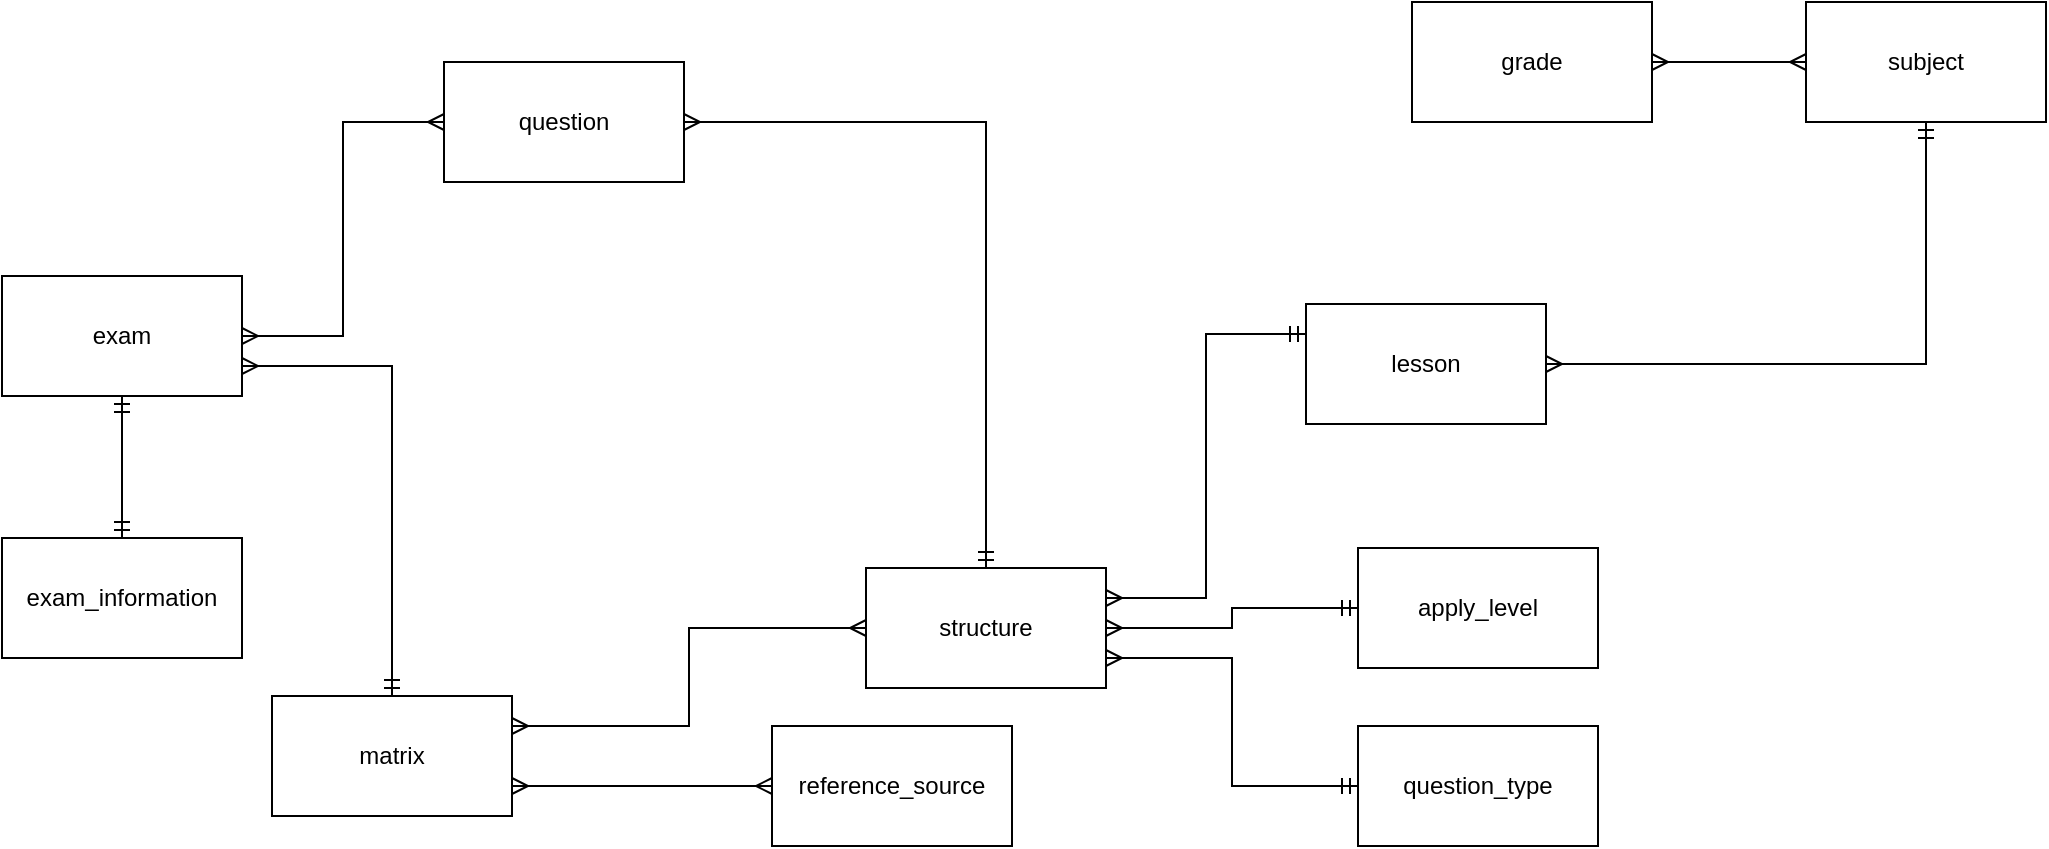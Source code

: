 <mxfile version="28.2.3" pages="2">
  <diagram name="Page-1" id="OjMPbhdrtI4q4LmEsk3H">
    <mxGraphModel dx="1442" dy="1022" grid="0" gridSize="10" guides="1" tooltips="1" connect="1" arrows="1" fold="1" page="0" pageScale="1" pageWidth="850" pageHeight="1100" math="0" shadow="0">
      <root>
        <mxCell id="0" />
        <mxCell id="1" parent="0" />
        <mxCell id="bDl1xU7YHAlb0JmAe61v-39" style="edgeStyle=orthogonalEdgeStyle;rounded=0;orthogonalLoop=1;jettySize=auto;html=1;entryX=0;entryY=0.5;entryDx=0;entryDy=0;endArrow=ERmany;endFill=0;startArrow=ERmany;startFill=0;exitX=1;exitY=0.25;exitDx=0;exitDy=0;" edge="1" parent="1" source="bDl1xU7YHAlb0JmAe61v-25" target="bDl1xU7YHAlb0JmAe61v-26">
          <mxGeometry relative="1" as="geometry" />
        </mxCell>
        <mxCell id="bDl1xU7YHAlb0JmAe61v-40" style="edgeStyle=orthogonalEdgeStyle;rounded=0;orthogonalLoop=1;jettySize=auto;html=1;exitX=0.5;exitY=1;exitDx=0;exitDy=0;entryX=0.5;entryY=0;entryDx=0;entryDy=0;endArrow=ERmandOne;endFill=0;startArrow=ERmandOne;startFill=0;" edge="1" parent="1" source="bDl1xU7YHAlb0JmAe61v-43" target="bDl1xU7YHAlb0JmAe61v-27">
          <mxGeometry relative="1" as="geometry" />
        </mxCell>
        <mxCell id="bDl1xU7YHAlb0JmAe61v-50" style="edgeStyle=orthogonalEdgeStyle;rounded=0;orthogonalLoop=1;jettySize=auto;html=1;exitX=1;exitY=0.75;exitDx=0;exitDy=0;entryX=0;entryY=0.5;entryDx=0;entryDy=0;endArrow=ERmany;endFill=0;startArrow=ERmany;startFill=0;" edge="1" parent="1" source="bDl1xU7YHAlb0JmAe61v-25" target="bDl1xU7YHAlb0JmAe61v-28">
          <mxGeometry relative="1" as="geometry" />
        </mxCell>
        <mxCell id="bDl1xU7YHAlb0JmAe61v-25" value="matrix" style="rounded=0;whiteSpace=wrap;html=1;" vertex="1" parent="1">
          <mxGeometry x="5" y="64" width="120" height="60" as="geometry" />
        </mxCell>
        <mxCell id="bDl1xU7YHAlb0JmAe61v-35" style="edgeStyle=orthogonalEdgeStyle;rounded=0;orthogonalLoop=1;jettySize=auto;html=1;entryX=0;entryY=0.25;entryDx=0;entryDy=0;endArrow=ERmandOne;endFill=0;exitX=1;exitY=0.25;exitDx=0;exitDy=0;startArrow=ERmany;startFill=0;" edge="1" parent="1" source="bDl1xU7YHAlb0JmAe61v-26" target="bDl1xU7YHAlb0JmAe61v-30">
          <mxGeometry relative="1" as="geometry" />
        </mxCell>
        <mxCell id="bDl1xU7YHAlb0JmAe61v-36" style="edgeStyle=orthogonalEdgeStyle;rounded=0;orthogonalLoop=1;jettySize=auto;html=1;exitX=1;exitY=0.5;exitDx=0;exitDy=0;entryX=0;entryY=0.5;entryDx=0;entryDy=0;endArrow=ERmandOne;endFill=0;startArrow=ERmany;startFill=0;" edge="1" parent="1" source="bDl1xU7YHAlb0JmAe61v-26" target="bDl1xU7YHAlb0JmAe61v-31">
          <mxGeometry relative="1" as="geometry" />
        </mxCell>
        <mxCell id="bDl1xU7YHAlb0JmAe61v-38" style="edgeStyle=orthogonalEdgeStyle;rounded=0;orthogonalLoop=1;jettySize=auto;html=1;exitX=1;exitY=0.75;exitDx=0;exitDy=0;entryX=0;entryY=0.5;entryDx=0;entryDy=0;endArrow=ERmandOne;endFill=0;startArrow=ERmany;startFill=0;" edge="1" parent="1" source="bDl1xU7YHAlb0JmAe61v-26" target="bDl1xU7YHAlb0JmAe61v-37">
          <mxGeometry relative="1" as="geometry" />
        </mxCell>
        <mxCell id="bDl1xU7YHAlb0JmAe61v-26" value="structure" style="rounded=0;whiteSpace=wrap;html=1;" vertex="1" parent="1">
          <mxGeometry x="302" width="120" height="60" as="geometry" />
        </mxCell>
        <mxCell id="bDl1xU7YHAlb0JmAe61v-27" value="exam_information" style="rounded=0;whiteSpace=wrap;html=1;" vertex="1" parent="1">
          <mxGeometry x="-130" y="-15" width="120" height="60" as="geometry" />
        </mxCell>
        <mxCell id="bDl1xU7YHAlb0JmAe61v-28" value="reference_source" style="rounded=0;whiteSpace=wrap;html=1;" vertex="1" parent="1">
          <mxGeometry x="255" y="79" width="120" height="60" as="geometry" />
        </mxCell>
        <mxCell id="bDl1xU7YHAlb0JmAe61v-42" style="edgeStyle=orthogonalEdgeStyle;rounded=0;orthogonalLoop=1;jettySize=auto;html=1;endArrow=ERmandOne;endFill=0;startArrow=ERmany;startFill=0;" edge="1" parent="1" source="bDl1xU7YHAlb0JmAe61v-29" target="bDl1xU7YHAlb0JmAe61v-26">
          <mxGeometry relative="1" as="geometry" />
        </mxCell>
        <mxCell id="bDl1xU7YHAlb0JmAe61v-29" value="question" style="rounded=0;whiteSpace=wrap;html=1;" vertex="1" parent="1">
          <mxGeometry x="91" y="-253" width="120" height="60" as="geometry" />
        </mxCell>
        <mxCell id="bDl1xU7YHAlb0JmAe61v-48" style="edgeStyle=orthogonalEdgeStyle;rounded=0;orthogonalLoop=1;jettySize=auto;html=1;endArrow=ERmandOne;endFill=0;startArrow=ERmany;startFill=0;entryX=0.5;entryY=1;entryDx=0;entryDy=0;" edge="1" parent="1" source="bDl1xU7YHAlb0JmAe61v-30" target="bDl1xU7YHAlb0JmAe61v-47">
          <mxGeometry relative="1" as="geometry" />
        </mxCell>
        <mxCell id="bDl1xU7YHAlb0JmAe61v-30" value="lesson" style="rounded=0;whiteSpace=wrap;html=1;" vertex="1" parent="1">
          <mxGeometry x="522" y="-132" width="120" height="60" as="geometry" />
        </mxCell>
        <mxCell id="bDl1xU7YHAlb0JmAe61v-31" value="apply_level" style="rounded=0;whiteSpace=wrap;html=1;" vertex="1" parent="1">
          <mxGeometry x="548" y="-10" width="120" height="60" as="geometry" />
        </mxCell>
        <mxCell id="bDl1xU7YHAlb0JmAe61v-37" value="question_type" style="rounded=0;whiteSpace=wrap;html=1;" vertex="1" parent="1">
          <mxGeometry x="548" y="79" width="120" height="60" as="geometry" />
        </mxCell>
        <mxCell id="bDl1xU7YHAlb0JmAe61v-44" style="edgeStyle=orthogonalEdgeStyle;rounded=0;orthogonalLoop=1;jettySize=auto;html=1;entryX=0;entryY=0.5;entryDx=0;entryDy=0;endArrow=ERmany;endFill=0;startArrow=ERmany;startFill=0;" edge="1" parent="1" source="bDl1xU7YHAlb0JmAe61v-43" target="bDl1xU7YHAlb0JmAe61v-29">
          <mxGeometry relative="1" as="geometry" />
        </mxCell>
        <mxCell id="bDl1xU7YHAlb0JmAe61v-45" style="edgeStyle=orthogonalEdgeStyle;rounded=0;orthogonalLoop=1;jettySize=auto;html=1;exitX=1;exitY=0.75;exitDx=0;exitDy=0;entryX=0.5;entryY=0;entryDx=0;entryDy=0;endArrow=ERmandOne;endFill=0;startArrow=ERmany;startFill=0;" edge="1" parent="1" source="bDl1xU7YHAlb0JmAe61v-43" target="bDl1xU7YHAlb0JmAe61v-25">
          <mxGeometry relative="1" as="geometry" />
        </mxCell>
        <mxCell id="bDl1xU7YHAlb0JmAe61v-43" value="exam" style="rounded=0;whiteSpace=wrap;html=1;" vertex="1" parent="1">
          <mxGeometry x="-130" y="-146" width="120" height="60" as="geometry" />
        </mxCell>
        <mxCell id="bDl1xU7YHAlb0JmAe61v-49" style="edgeStyle=orthogonalEdgeStyle;rounded=0;orthogonalLoop=1;jettySize=auto;html=1;endArrow=ERmany;endFill=0;startArrow=ERmany;startFill=0;" edge="1" parent="1" source="bDl1xU7YHAlb0JmAe61v-46" target="bDl1xU7YHAlb0JmAe61v-47">
          <mxGeometry relative="1" as="geometry" />
        </mxCell>
        <mxCell id="bDl1xU7YHAlb0JmAe61v-46" value="grade" style="rounded=0;whiteSpace=wrap;html=1;" vertex="1" parent="1">
          <mxGeometry x="575" y="-283" width="120" height="60" as="geometry" />
        </mxCell>
        <mxCell id="bDl1xU7YHAlb0JmAe61v-47" value="subject" style="rounded=0;whiteSpace=wrap;html=1;" vertex="1" parent="1">
          <mxGeometry x="772" y="-283" width="120" height="60" as="geometry" />
        </mxCell>
      </root>
    </mxGraphModel>
  </diagram>
  <diagram id="OB7fykujtF5gyw8wEFh6" name="Page-2">
    <mxGraphModel dx="2403" dy="1357" grid="0" gridSize="10" guides="1" tooltips="1" connect="1" arrows="1" fold="1" page="0" pageScale="1" pageWidth="850" pageHeight="1100" math="0" shadow="0">
      <root>
        <mxCell id="0" />
        <mxCell id="1" parent="0" />
        <mxCell id="cSo9PkljKi6B88hGQV20-5" value="accounts" style="shape=table;startSize=30;container=1;collapsible=1;childLayout=tableLayout;fixedRows=1;rowLines=0;fontStyle=1;align=center;resizeLast=1;html=1;" vertex="1" parent="1">
          <mxGeometry x="-335" y="-223" width="180" height="150" as="geometry" />
        </mxCell>
        <mxCell id="cSo9PkljKi6B88hGQV20-6" value="" style="shape=tableRow;horizontal=0;startSize=0;swimlaneHead=0;swimlaneBody=0;fillColor=none;collapsible=0;dropTarget=0;points=[[0,0.5],[1,0.5]];portConstraint=eastwest;top=0;left=0;right=0;bottom=1;" vertex="1" parent="cSo9PkljKi6B88hGQV20-5">
          <mxGeometry y="30" width="180" height="30" as="geometry" />
        </mxCell>
        <mxCell id="cSo9PkljKi6B88hGQV20-7" value="PK" style="shape=partialRectangle;connectable=0;fillColor=none;top=0;left=0;bottom=0;right=0;fontStyle=1;overflow=hidden;whiteSpace=wrap;html=1;" vertex="1" parent="cSo9PkljKi6B88hGQV20-6">
          <mxGeometry width="30" height="30" as="geometry">
            <mxRectangle width="30" height="30" as="alternateBounds" />
          </mxGeometry>
        </mxCell>
        <mxCell id="cSo9PkljKi6B88hGQV20-8" value="account_id" style="shape=partialRectangle;connectable=0;fillColor=none;top=0;left=0;bottom=0;right=0;align=left;spacingLeft=6;fontStyle=5;overflow=hidden;whiteSpace=wrap;html=1;" vertex="1" parent="cSo9PkljKi6B88hGQV20-6">
          <mxGeometry x="30" width="150" height="30" as="geometry">
            <mxRectangle width="150" height="30" as="alternateBounds" />
          </mxGeometry>
        </mxCell>
        <mxCell id="cSo9PkljKi6B88hGQV20-9" value="" style="shape=tableRow;horizontal=0;startSize=0;swimlaneHead=0;swimlaneBody=0;fillColor=none;collapsible=0;dropTarget=0;points=[[0,0.5],[1,0.5]];portConstraint=eastwest;top=0;left=0;right=0;bottom=0;" vertex="1" parent="cSo9PkljKi6B88hGQV20-5">
          <mxGeometry y="60" width="180" height="30" as="geometry" />
        </mxCell>
        <mxCell id="cSo9PkljKi6B88hGQV20-10" value="" style="shape=partialRectangle;connectable=0;fillColor=none;top=0;left=0;bottom=0;right=0;editable=1;overflow=hidden;whiteSpace=wrap;html=1;" vertex="1" parent="cSo9PkljKi6B88hGQV20-9">
          <mxGeometry width="30" height="30" as="geometry">
            <mxRectangle width="30" height="30" as="alternateBounds" />
          </mxGeometry>
        </mxCell>
        <mxCell id="cSo9PkljKi6B88hGQV20-11" value="username" style="shape=partialRectangle;connectable=0;fillColor=none;top=0;left=0;bottom=0;right=0;align=left;spacingLeft=6;overflow=hidden;whiteSpace=wrap;html=1;" vertex="1" parent="cSo9PkljKi6B88hGQV20-9">
          <mxGeometry x="30" width="150" height="30" as="geometry">
            <mxRectangle width="150" height="30" as="alternateBounds" />
          </mxGeometry>
        </mxCell>
        <mxCell id="cSo9PkljKi6B88hGQV20-12" value="" style="shape=tableRow;horizontal=0;startSize=0;swimlaneHead=0;swimlaneBody=0;fillColor=none;collapsible=0;dropTarget=0;points=[[0,0.5],[1,0.5]];portConstraint=eastwest;top=0;left=0;right=0;bottom=0;" vertex="1" parent="cSo9PkljKi6B88hGQV20-5">
          <mxGeometry y="90" width="180" height="30" as="geometry" />
        </mxCell>
        <mxCell id="cSo9PkljKi6B88hGQV20-13" value="" style="shape=partialRectangle;connectable=0;fillColor=none;top=0;left=0;bottom=0;right=0;editable=1;overflow=hidden;whiteSpace=wrap;html=1;" vertex="1" parent="cSo9PkljKi6B88hGQV20-12">
          <mxGeometry width="30" height="30" as="geometry">
            <mxRectangle width="30" height="30" as="alternateBounds" />
          </mxGeometry>
        </mxCell>
        <mxCell id="cSo9PkljKi6B88hGQV20-14" value="password" style="shape=partialRectangle;connectable=0;fillColor=none;top=0;left=0;bottom=0;right=0;align=left;spacingLeft=6;overflow=hidden;whiteSpace=wrap;html=1;" vertex="1" parent="cSo9PkljKi6B88hGQV20-12">
          <mxGeometry x="30" width="150" height="30" as="geometry">
            <mxRectangle width="150" height="30" as="alternateBounds" />
          </mxGeometry>
        </mxCell>
        <mxCell id="cSo9PkljKi6B88hGQV20-15" value="" style="shape=tableRow;horizontal=0;startSize=0;swimlaneHead=0;swimlaneBody=0;fillColor=none;collapsible=0;dropTarget=0;points=[[0,0.5],[1,0.5]];portConstraint=eastwest;top=0;left=0;right=0;bottom=0;" vertex="1" parent="cSo9PkljKi6B88hGQV20-5">
          <mxGeometry y="120" width="180" height="30" as="geometry" />
        </mxCell>
        <mxCell id="cSo9PkljKi6B88hGQV20-16" value="" style="shape=partialRectangle;connectable=0;fillColor=none;top=0;left=0;bottom=0;right=0;editable=1;overflow=hidden;whiteSpace=wrap;html=1;" vertex="1" parent="cSo9PkljKi6B88hGQV20-15">
          <mxGeometry width="30" height="30" as="geometry">
            <mxRectangle width="30" height="30" as="alternateBounds" />
          </mxGeometry>
        </mxCell>
        <mxCell id="cSo9PkljKi6B88hGQV20-17" value="created_at" style="shape=partialRectangle;connectable=0;fillColor=none;top=0;left=0;bottom=0;right=0;align=left;spacingLeft=6;overflow=hidden;whiteSpace=wrap;html=1;" vertex="1" parent="cSo9PkljKi6B88hGQV20-15">
          <mxGeometry x="30" width="150" height="30" as="geometry">
            <mxRectangle width="150" height="30" as="alternateBounds" />
          </mxGeometry>
        </mxCell>
        <mxCell id="2dYkfwb5cT17tFGm3LuB-40" value="subjects" style="shape=table;startSize=30;container=1;collapsible=1;childLayout=tableLayout;fixedRows=1;rowLines=0;fontStyle=1;align=center;resizeLast=1;html=1;" vertex="1" parent="1">
          <mxGeometry x="1105" y="1" width="180" height="90" as="geometry" />
        </mxCell>
        <mxCell id="2dYkfwb5cT17tFGm3LuB-41" value="" style="shape=tableRow;horizontal=0;startSize=0;swimlaneHead=0;swimlaneBody=0;fillColor=none;collapsible=0;dropTarget=0;points=[[0,0.5],[1,0.5]];portConstraint=eastwest;top=0;left=0;right=0;bottom=1;" vertex="1" parent="2dYkfwb5cT17tFGm3LuB-40">
          <mxGeometry y="30" width="180" height="30" as="geometry" />
        </mxCell>
        <mxCell id="2dYkfwb5cT17tFGm3LuB-42" value="PK" style="shape=partialRectangle;connectable=0;fillColor=none;top=0;left=0;bottom=0;right=0;fontStyle=1;overflow=hidden;whiteSpace=wrap;html=1;" vertex="1" parent="2dYkfwb5cT17tFGm3LuB-41">
          <mxGeometry width="30" height="30" as="geometry">
            <mxRectangle width="30" height="30" as="alternateBounds" />
          </mxGeometry>
        </mxCell>
        <mxCell id="2dYkfwb5cT17tFGm3LuB-43" value="subject_id" style="shape=partialRectangle;connectable=0;fillColor=none;top=0;left=0;bottom=0;right=0;align=left;spacingLeft=6;fontStyle=5;overflow=hidden;whiteSpace=wrap;html=1;" vertex="1" parent="2dYkfwb5cT17tFGm3LuB-41">
          <mxGeometry x="30" width="150" height="30" as="geometry">
            <mxRectangle width="150" height="30" as="alternateBounds" />
          </mxGeometry>
        </mxCell>
        <mxCell id="2dYkfwb5cT17tFGm3LuB-44" value="" style="shape=tableRow;horizontal=0;startSize=0;swimlaneHead=0;swimlaneBody=0;fillColor=none;collapsible=0;dropTarget=0;points=[[0,0.5],[1,0.5]];portConstraint=eastwest;top=0;left=0;right=0;bottom=0;" vertex="1" parent="2dYkfwb5cT17tFGm3LuB-40">
          <mxGeometry y="60" width="180" height="30" as="geometry" />
        </mxCell>
        <mxCell id="2dYkfwb5cT17tFGm3LuB-45" value="" style="shape=partialRectangle;connectable=0;fillColor=none;top=0;left=0;bottom=0;right=0;editable=1;overflow=hidden;whiteSpace=wrap;html=1;" vertex="1" parent="2dYkfwb5cT17tFGm3LuB-44">
          <mxGeometry width="30" height="30" as="geometry">
            <mxRectangle width="30" height="30" as="alternateBounds" />
          </mxGeometry>
        </mxCell>
        <mxCell id="2dYkfwb5cT17tFGm3LuB-46" value="subject_name" style="shape=partialRectangle;connectable=0;fillColor=none;top=0;left=0;bottom=0;right=0;align=left;spacingLeft=6;overflow=hidden;whiteSpace=wrap;html=1;" vertex="1" parent="2dYkfwb5cT17tFGm3LuB-44">
          <mxGeometry x="30" width="150" height="30" as="geometry">
            <mxRectangle width="150" height="30" as="alternateBounds" />
          </mxGeometry>
        </mxCell>
        <mxCell id="2dYkfwb5cT17tFGm3LuB-53" value="grades" style="shape=table;startSize=30;container=1;collapsible=1;childLayout=tableLayout;fixedRows=1;rowLines=0;fontStyle=1;align=center;resizeLast=1;html=1;" vertex="1" parent="1">
          <mxGeometry x="1105" y="-123" width="180" height="90" as="geometry" />
        </mxCell>
        <mxCell id="2dYkfwb5cT17tFGm3LuB-54" value="" style="shape=tableRow;horizontal=0;startSize=0;swimlaneHead=0;swimlaneBody=0;fillColor=none;collapsible=0;dropTarget=0;points=[[0,0.5],[1,0.5]];portConstraint=eastwest;top=0;left=0;right=0;bottom=1;" vertex="1" parent="2dYkfwb5cT17tFGm3LuB-53">
          <mxGeometry y="30" width="180" height="30" as="geometry" />
        </mxCell>
        <mxCell id="2dYkfwb5cT17tFGm3LuB-55" value="PK" style="shape=partialRectangle;connectable=0;fillColor=none;top=0;left=0;bottom=0;right=0;fontStyle=1;overflow=hidden;whiteSpace=wrap;html=1;" vertex="1" parent="2dYkfwb5cT17tFGm3LuB-54">
          <mxGeometry width="30" height="30" as="geometry">
            <mxRectangle width="30" height="30" as="alternateBounds" />
          </mxGeometry>
        </mxCell>
        <mxCell id="2dYkfwb5cT17tFGm3LuB-56" value="grade_id" style="shape=partialRectangle;connectable=0;fillColor=none;top=0;left=0;bottom=0;right=0;align=left;spacingLeft=6;fontStyle=5;overflow=hidden;whiteSpace=wrap;html=1;" vertex="1" parent="2dYkfwb5cT17tFGm3LuB-54">
          <mxGeometry x="30" width="150" height="30" as="geometry">
            <mxRectangle width="150" height="30" as="alternateBounds" />
          </mxGeometry>
        </mxCell>
        <mxCell id="2dYkfwb5cT17tFGm3LuB-57" value="" style="shape=tableRow;horizontal=0;startSize=0;swimlaneHead=0;swimlaneBody=0;fillColor=none;collapsible=0;dropTarget=0;points=[[0,0.5],[1,0.5]];portConstraint=eastwest;top=0;left=0;right=0;bottom=0;" vertex="1" parent="2dYkfwb5cT17tFGm3LuB-53">
          <mxGeometry y="60" width="180" height="30" as="geometry" />
        </mxCell>
        <mxCell id="2dYkfwb5cT17tFGm3LuB-58" value="" style="shape=partialRectangle;connectable=0;fillColor=none;top=0;left=0;bottom=0;right=0;editable=1;overflow=hidden;whiteSpace=wrap;html=1;" vertex="1" parent="2dYkfwb5cT17tFGm3LuB-57">
          <mxGeometry width="30" height="30" as="geometry">
            <mxRectangle width="30" height="30" as="alternateBounds" />
          </mxGeometry>
        </mxCell>
        <mxCell id="2dYkfwb5cT17tFGm3LuB-59" value="grade_name" style="shape=partialRectangle;connectable=0;fillColor=none;top=0;left=0;bottom=0;right=0;align=left;spacingLeft=6;overflow=hidden;whiteSpace=wrap;html=1;" vertex="1" parent="2dYkfwb5cT17tFGm3LuB-57">
          <mxGeometry x="30" width="150" height="30" as="geometry">
            <mxRectangle width="150" height="30" as="alternateBounds" />
          </mxGeometry>
        </mxCell>
        <mxCell id="2dYkfwb5cT17tFGm3LuB-79" value="questions" style="shape=table;startSize=30;container=1;collapsible=1;childLayout=tableLayout;fixedRows=1;rowLines=0;fontStyle=1;align=center;resizeLast=1;html=1;" vertex="1" parent="1">
          <mxGeometry x="309" y="356" width="180" height="120" as="geometry" />
        </mxCell>
        <mxCell id="2dYkfwb5cT17tFGm3LuB-80" value="" style="shape=tableRow;horizontal=0;startSize=0;swimlaneHead=0;swimlaneBody=0;fillColor=none;collapsible=0;dropTarget=0;points=[[0,0.5],[1,0.5]];portConstraint=eastwest;top=0;left=0;right=0;bottom=1;" vertex="1" parent="2dYkfwb5cT17tFGm3LuB-79">
          <mxGeometry y="30" width="180" height="30" as="geometry" />
        </mxCell>
        <mxCell id="2dYkfwb5cT17tFGm3LuB-81" value="PK" style="shape=partialRectangle;connectable=0;fillColor=none;top=0;left=0;bottom=0;right=0;fontStyle=1;overflow=hidden;whiteSpace=wrap;html=1;" vertex="1" parent="2dYkfwb5cT17tFGm3LuB-80">
          <mxGeometry width="30" height="30" as="geometry">
            <mxRectangle width="30" height="30" as="alternateBounds" />
          </mxGeometry>
        </mxCell>
        <mxCell id="2dYkfwb5cT17tFGm3LuB-82" value="question_id" style="shape=partialRectangle;connectable=0;fillColor=none;top=0;left=0;bottom=0;right=0;align=left;spacingLeft=6;fontStyle=5;overflow=hidden;whiteSpace=wrap;html=1;" vertex="1" parent="2dYkfwb5cT17tFGm3LuB-80">
          <mxGeometry x="30" width="150" height="30" as="geometry">
            <mxRectangle width="150" height="30" as="alternateBounds" />
          </mxGeometry>
        </mxCell>
        <mxCell id="2dYkfwb5cT17tFGm3LuB-83" value="" style="shape=tableRow;horizontal=0;startSize=0;swimlaneHead=0;swimlaneBody=0;fillColor=none;collapsible=0;dropTarget=0;points=[[0,0.5],[1,0.5]];portConstraint=eastwest;top=0;left=0;right=0;bottom=0;" vertex="1" parent="2dYkfwb5cT17tFGm3LuB-79">
          <mxGeometry y="60" width="180" height="30" as="geometry" />
        </mxCell>
        <mxCell id="2dYkfwb5cT17tFGm3LuB-84" value="" style="shape=partialRectangle;connectable=0;fillColor=none;top=0;left=0;bottom=0;right=0;editable=1;overflow=hidden;whiteSpace=wrap;html=1;" vertex="1" parent="2dYkfwb5cT17tFGm3LuB-83">
          <mxGeometry width="30" height="30" as="geometry">
            <mxRectangle width="30" height="30" as="alternateBounds" />
          </mxGeometry>
        </mxCell>
        <mxCell id="2dYkfwb5cT17tFGm3LuB-85" value="question" style="shape=partialRectangle;connectable=0;fillColor=none;top=0;left=0;bottom=0;right=0;align=left;spacingLeft=6;overflow=hidden;whiteSpace=wrap;html=1;" vertex="1" parent="2dYkfwb5cT17tFGm3LuB-83">
          <mxGeometry x="30" width="150" height="30" as="geometry">
            <mxRectangle width="150" height="30" as="alternateBounds" />
          </mxGeometry>
        </mxCell>
        <mxCell id="86G46onye7Sg5i42Wq7s-1" value="" style="shape=tableRow;horizontal=0;startSize=0;swimlaneHead=0;swimlaneBody=0;fillColor=none;collapsible=0;dropTarget=0;points=[[0,0.5],[1,0.5]];portConstraint=eastwest;top=0;left=0;right=0;bottom=0;" vertex="1" parent="2dYkfwb5cT17tFGm3LuB-79">
          <mxGeometry y="90" width="180" height="30" as="geometry" />
        </mxCell>
        <mxCell id="86G46onye7Sg5i42Wq7s-2" value="&lt;b&gt;FK&lt;/b&gt;" style="shape=partialRectangle;connectable=0;fillColor=none;top=0;left=0;bottom=0;right=0;editable=1;overflow=hidden;whiteSpace=wrap;html=1;" vertex="1" parent="86G46onye7Sg5i42Wq7s-1">
          <mxGeometry width="30" height="30" as="geometry">
            <mxRectangle width="30" height="30" as="alternateBounds" />
          </mxGeometry>
        </mxCell>
        <mxCell id="86G46onye7Sg5i42Wq7s-3" value="structure_id" style="shape=partialRectangle;connectable=0;fillColor=none;top=0;left=0;bottom=0;right=0;align=left;spacingLeft=6;overflow=hidden;whiteSpace=wrap;html=1;" vertex="1" parent="86G46onye7Sg5i42Wq7s-1">
          <mxGeometry x="30" width="150" height="30" as="geometry">
            <mxRectangle width="150" height="30" as="alternateBounds" />
          </mxGeometry>
        </mxCell>
        <mxCell id="SWrAbWq_hNnQNmfZwzc8-1" value="lessons" style="shape=table;startSize=30;container=1;collapsible=1;childLayout=tableLayout;fixedRows=1;rowLines=0;fontStyle=1;align=center;resizeLast=1;html=1;" vertex="1" parent="1">
          <mxGeometry x="422" y="-89" width="180" height="150" as="geometry" />
        </mxCell>
        <mxCell id="SWrAbWq_hNnQNmfZwzc8-2" value="" style="shape=tableRow;horizontal=0;startSize=0;swimlaneHead=0;swimlaneBody=0;fillColor=none;collapsible=0;dropTarget=0;points=[[0,0.5],[1,0.5]];portConstraint=eastwest;top=0;left=0;right=0;bottom=1;" vertex="1" parent="SWrAbWq_hNnQNmfZwzc8-1">
          <mxGeometry y="30" width="180" height="30" as="geometry" />
        </mxCell>
        <mxCell id="SWrAbWq_hNnQNmfZwzc8-3" value="PK" style="shape=partialRectangle;connectable=0;fillColor=none;top=0;left=0;bottom=0;right=0;fontStyle=1;overflow=hidden;whiteSpace=wrap;html=1;" vertex="1" parent="SWrAbWq_hNnQNmfZwzc8-2">
          <mxGeometry width="30" height="30" as="geometry">
            <mxRectangle width="30" height="30" as="alternateBounds" />
          </mxGeometry>
        </mxCell>
        <mxCell id="SWrAbWq_hNnQNmfZwzc8-4" value="lesson_id" style="shape=partialRectangle;connectable=0;fillColor=none;top=0;left=0;bottom=0;right=0;align=left;spacingLeft=6;fontStyle=5;overflow=hidden;whiteSpace=wrap;html=1;" vertex="1" parent="SWrAbWq_hNnQNmfZwzc8-2">
          <mxGeometry x="30" width="150" height="30" as="geometry">
            <mxRectangle width="150" height="30" as="alternateBounds" />
          </mxGeometry>
        </mxCell>
        <mxCell id="SWrAbWq_hNnQNmfZwzc8-5" value="" style="shape=tableRow;horizontal=0;startSize=0;swimlaneHead=0;swimlaneBody=0;fillColor=none;collapsible=0;dropTarget=0;points=[[0,0.5],[1,0.5]];portConstraint=eastwest;top=0;left=0;right=0;bottom=0;" vertex="1" parent="SWrAbWq_hNnQNmfZwzc8-1">
          <mxGeometry y="60" width="180" height="30" as="geometry" />
        </mxCell>
        <mxCell id="SWrAbWq_hNnQNmfZwzc8-6" value="" style="shape=partialRectangle;connectable=0;fillColor=none;top=0;left=0;bottom=0;right=0;editable=1;overflow=hidden;whiteSpace=wrap;html=1;" vertex="1" parent="SWrAbWq_hNnQNmfZwzc8-5">
          <mxGeometry width="30" height="30" as="geometry">
            <mxRectangle width="30" height="30" as="alternateBounds" />
          </mxGeometry>
        </mxCell>
        <mxCell id="SWrAbWq_hNnQNmfZwzc8-7" value="lesson_name" style="shape=partialRectangle;connectable=0;fillColor=none;top=0;left=0;bottom=0;right=0;align=left;spacingLeft=6;overflow=hidden;whiteSpace=wrap;html=1;" vertex="1" parent="SWrAbWq_hNnQNmfZwzc8-5">
          <mxGeometry x="30" width="150" height="30" as="geometry">
            <mxRectangle width="150" height="30" as="alternateBounds" />
          </mxGeometry>
        </mxCell>
        <mxCell id="SWrAbWq_hNnQNmfZwzc8-8" value="" style="shape=tableRow;horizontal=0;startSize=0;swimlaneHead=0;swimlaneBody=0;fillColor=none;collapsible=0;dropTarget=0;points=[[0,0.5],[1,0.5]];portConstraint=eastwest;top=0;left=0;right=0;bottom=0;" vertex="1" parent="SWrAbWq_hNnQNmfZwzc8-1">
          <mxGeometry y="90" width="180" height="30" as="geometry" />
        </mxCell>
        <mxCell id="SWrAbWq_hNnQNmfZwzc8-9" value="" style="shape=partialRectangle;connectable=0;fillColor=none;top=0;left=0;bottom=0;right=0;editable=1;overflow=hidden;whiteSpace=wrap;html=1;" vertex="1" parent="SWrAbWq_hNnQNmfZwzc8-8">
          <mxGeometry width="30" height="30" as="geometry">
            <mxRectangle width="30" height="30" as="alternateBounds" />
          </mxGeometry>
        </mxCell>
        <mxCell id="SWrAbWq_hNnQNmfZwzc8-10" value="content" style="shape=partialRectangle;connectable=0;fillColor=none;top=0;left=0;bottom=0;right=0;align=left;spacingLeft=6;overflow=hidden;whiteSpace=wrap;html=1;" vertex="1" parent="SWrAbWq_hNnQNmfZwzc8-8">
          <mxGeometry x="30" width="150" height="30" as="geometry">
            <mxRectangle width="150" height="30" as="alternateBounds" />
          </mxGeometry>
        </mxCell>
        <mxCell id="zWLEkhxbdE4KV--Ne1r7-1" value="" style="shape=tableRow;horizontal=0;startSize=0;swimlaneHead=0;swimlaneBody=0;fillColor=none;collapsible=0;dropTarget=0;points=[[0,0.5],[1,0.5]];portConstraint=eastwest;top=0;left=0;right=0;bottom=0;" vertex="1" parent="SWrAbWq_hNnQNmfZwzc8-1">
          <mxGeometry y="120" width="180" height="30" as="geometry" />
        </mxCell>
        <mxCell id="zWLEkhxbdE4KV--Ne1r7-2" value="&lt;b&gt;FK&lt;/b&gt;" style="shape=partialRectangle;connectable=0;fillColor=none;top=0;left=0;bottom=0;right=0;editable=1;overflow=hidden;whiteSpace=wrap;html=1;" vertex="1" parent="zWLEkhxbdE4KV--Ne1r7-1">
          <mxGeometry width="30" height="30" as="geometry">
            <mxRectangle width="30" height="30" as="alternateBounds" />
          </mxGeometry>
        </mxCell>
        <mxCell id="zWLEkhxbdE4KV--Ne1r7-3" value="grade_subject_id" style="shape=partialRectangle;connectable=0;fillColor=none;top=0;left=0;bottom=0;right=0;align=left;spacingLeft=6;overflow=hidden;whiteSpace=wrap;html=1;" vertex="1" parent="zWLEkhxbdE4KV--Ne1r7-1">
          <mxGeometry x="30" width="150" height="30" as="geometry">
            <mxRectangle width="150" height="30" as="alternateBounds" />
          </mxGeometry>
        </mxCell>
        <mxCell id="cCU08uYb3gtm9xVF9J8w-1" style="edgeStyle=orthogonalEdgeStyle;rounded=0;orthogonalLoop=1;jettySize=auto;html=1;endArrow=ERmandOne;endFill=0;startArrow=ERmany;startFill=0;" edge="1" parent="1" source="86G46onye7Sg5i42Wq7s-1" target="2dYkfwb5cT17tFGm3LuB-67">
          <mxGeometry relative="1" as="geometry" />
        </mxCell>
        <mxCell id="8ZGoD3wwIVMr9B8YhNqW-1" style="edgeStyle=orthogonalEdgeStyle;rounded=0;orthogonalLoop=1;jettySize=auto;html=1;endArrow=ERmandOne;endFill=0;startArrow=ERmany;startFill=0;" edge="1" parent="1" source="2dYkfwb5cT17tFGm3LuB-76" target="SWrAbWq_hNnQNmfZwzc8-2">
          <mxGeometry relative="1" as="geometry" />
        </mxCell>
        <mxCell id="wmdKG7ND0qXr7KfGIFP0-1" value="question_types" style="shape=table;startSize=30;container=1;collapsible=1;childLayout=tableLayout;fixedRows=1;rowLines=0;fontStyle=1;align=center;resizeLast=1;html=1;" vertex="1" parent="1">
          <mxGeometry x="411" y="215" width="180" height="120" as="geometry" />
        </mxCell>
        <mxCell id="wmdKG7ND0qXr7KfGIFP0-2" value="" style="shape=tableRow;horizontal=0;startSize=0;swimlaneHead=0;swimlaneBody=0;fillColor=none;collapsible=0;dropTarget=0;points=[[0,0.5],[1,0.5]];portConstraint=eastwest;top=0;left=0;right=0;bottom=1;" vertex="1" parent="wmdKG7ND0qXr7KfGIFP0-1">
          <mxGeometry y="30" width="180" height="30" as="geometry" />
        </mxCell>
        <mxCell id="wmdKG7ND0qXr7KfGIFP0-3" value="PK" style="shape=partialRectangle;connectable=0;fillColor=none;top=0;left=0;bottom=0;right=0;fontStyle=1;overflow=hidden;whiteSpace=wrap;html=1;" vertex="1" parent="wmdKG7ND0qXr7KfGIFP0-2">
          <mxGeometry width="30" height="30" as="geometry">
            <mxRectangle width="30" height="30" as="alternateBounds" />
          </mxGeometry>
        </mxCell>
        <mxCell id="wmdKG7ND0qXr7KfGIFP0-4" value="question_type_id" style="shape=partialRectangle;connectable=0;fillColor=none;top=0;left=0;bottom=0;right=0;align=left;spacingLeft=6;fontStyle=5;overflow=hidden;whiteSpace=wrap;html=1;" vertex="1" parent="wmdKG7ND0qXr7KfGIFP0-2">
          <mxGeometry x="30" width="150" height="30" as="geometry">
            <mxRectangle width="150" height="30" as="alternateBounds" />
          </mxGeometry>
        </mxCell>
        <mxCell id="wmdKG7ND0qXr7KfGIFP0-5" value="" style="shape=tableRow;horizontal=0;startSize=0;swimlaneHead=0;swimlaneBody=0;fillColor=none;collapsible=0;dropTarget=0;points=[[0,0.5],[1,0.5]];portConstraint=eastwest;top=0;left=0;right=0;bottom=0;" vertex="1" parent="wmdKG7ND0qXr7KfGIFP0-1">
          <mxGeometry y="60" width="180" height="30" as="geometry" />
        </mxCell>
        <mxCell id="wmdKG7ND0qXr7KfGIFP0-6" value="" style="shape=partialRectangle;connectable=0;fillColor=none;top=0;left=0;bottom=0;right=0;editable=1;overflow=hidden;whiteSpace=wrap;html=1;" vertex="1" parent="wmdKG7ND0qXr7KfGIFP0-5">
          <mxGeometry width="30" height="30" as="geometry">
            <mxRectangle width="30" height="30" as="alternateBounds" />
          </mxGeometry>
        </mxCell>
        <mxCell id="wmdKG7ND0qXr7KfGIFP0-7" value="type_name" style="shape=partialRectangle;connectable=0;fillColor=none;top=0;left=0;bottom=0;right=0;align=left;spacingLeft=6;overflow=hidden;whiteSpace=wrap;html=1;" vertex="1" parent="wmdKG7ND0qXr7KfGIFP0-5">
          <mxGeometry x="30" width="150" height="30" as="geometry">
            <mxRectangle width="150" height="30" as="alternateBounds" />
          </mxGeometry>
        </mxCell>
        <mxCell id="wmdKG7ND0qXr7KfGIFP0-8" value="" style="shape=tableRow;horizontal=0;startSize=0;swimlaneHead=0;swimlaneBody=0;fillColor=none;collapsible=0;dropTarget=0;points=[[0,0.5],[1,0.5]];portConstraint=eastwest;top=0;left=0;right=0;bottom=0;" vertex="1" parent="wmdKG7ND0qXr7KfGIFP0-1">
          <mxGeometry y="90" width="180" height="30" as="geometry" />
        </mxCell>
        <mxCell id="wmdKG7ND0qXr7KfGIFP0-9" value="" style="shape=partialRectangle;connectable=0;fillColor=none;top=0;left=0;bottom=0;right=0;editable=1;overflow=hidden;whiteSpace=wrap;html=1;" vertex="1" parent="wmdKG7ND0qXr7KfGIFP0-8">
          <mxGeometry width="30" height="30" as="geometry">
            <mxRectangle width="30" height="30" as="alternateBounds" />
          </mxGeometry>
        </mxCell>
        <mxCell id="wmdKG7ND0qXr7KfGIFP0-10" value="description" style="shape=partialRectangle;connectable=0;fillColor=none;top=0;left=0;bottom=0;right=0;align=left;spacingLeft=6;overflow=hidden;whiteSpace=wrap;html=1;" vertex="1" parent="wmdKG7ND0qXr7KfGIFP0-8">
          <mxGeometry x="30" width="150" height="30" as="geometry">
            <mxRectangle width="150" height="30" as="alternateBounds" />
          </mxGeometry>
        </mxCell>
        <mxCell id="2dYkfwb5cT17tFGm3LuB-66" value="structures" style="shape=table;startSize=30;container=1;collapsible=1;childLayout=tableLayout;fixedRows=1;rowLines=0;fontStyle=1;align=center;resizeLast=1;html=1;" vertex="1" parent="1">
          <mxGeometry x="86" y="65" width="180" height="210" as="geometry" />
        </mxCell>
        <mxCell id="2dYkfwb5cT17tFGm3LuB-67" value="" style="shape=tableRow;horizontal=0;startSize=0;swimlaneHead=0;swimlaneBody=0;fillColor=none;collapsible=0;dropTarget=0;points=[[0,0.5],[1,0.5]];portConstraint=eastwest;top=0;left=0;right=0;bottom=1;" vertex="1" parent="2dYkfwb5cT17tFGm3LuB-66">
          <mxGeometry y="30" width="180" height="30" as="geometry" />
        </mxCell>
        <mxCell id="2dYkfwb5cT17tFGm3LuB-68" value="PK" style="shape=partialRectangle;connectable=0;fillColor=none;top=0;left=0;bottom=0;right=0;fontStyle=1;overflow=hidden;whiteSpace=wrap;html=1;" vertex="1" parent="2dYkfwb5cT17tFGm3LuB-67">
          <mxGeometry width="30" height="30" as="geometry">
            <mxRectangle width="30" height="30" as="alternateBounds" />
          </mxGeometry>
        </mxCell>
        <mxCell id="2dYkfwb5cT17tFGm3LuB-69" value="structure_id" style="shape=partialRectangle;connectable=0;fillColor=none;top=0;left=0;bottom=0;right=0;align=left;spacingLeft=6;fontStyle=5;overflow=hidden;whiteSpace=wrap;html=1;" vertex="1" parent="2dYkfwb5cT17tFGm3LuB-67">
          <mxGeometry x="30" width="150" height="30" as="geometry">
            <mxRectangle width="150" height="30" as="alternateBounds" />
          </mxGeometry>
        </mxCell>
        <mxCell id="2dYkfwb5cT17tFGm3LuB-70" value="" style="shape=tableRow;horizontal=0;startSize=0;swimlaneHead=0;swimlaneBody=0;fillColor=none;collapsible=0;dropTarget=0;points=[[0,0.5],[1,0.5]];portConstraint=eastwest;top=0;left=0;right=0;bottom=0;" vertex="1" parent="2dYkfwb5cT17tFGm3LuB-66">
          <mxGeometry y="60" width="180" height="30" as="geometry" />
        </mxCell>
        <mxCell id="2dYkfwb5cT17tFGm3LuB-71" value="" style="shape=partialRectangle;connectable=0;fillColor=none;top=0;left=0;bottom=0;right=0;editable=1;overflow=hidden;whiteSpace=wrap;html=1;" vertex="1" parent="2dYkfwb5cT17tFGm3LuB-70">
          <mxGeometry width="30" height="30" as="geometry">
            <mxRectangle width="30" height="30" as="alternateBounds" />
          </mxGeometry>
        </mxCell>
        <mxCell id="2dYkfwb5cT17tFGm3LuB-72" value="structure_name" style="shape=partialRectangle;connectable=0;fillColor=none;top=0;left=0;bottom=0;right=0;align=left;spacingLeft=6;overflow=hidden;whiteSpace=wrap;html=1;" vertex="1" parent="2dYkfwb5cT17tFGm3LuB-70">
          <mxGeometry x="30" width="150" height="30" as="geometry">
            <mxRectangle width="150" height="30" as="alternateBounds" />
          </mxGeometry>
        </mxCell>
        <mxCell id="9sHEUacWYZuS1OKCX6kq-1" value="" style="shape=tableRow;horizontal=0;startSize=0;swimlaneHead=0;swimlaneBody=0;fillColor=none;collapsible=0;dropTarget=0;points=[[0,0.5],[1,0.5]];portConstraint=eastwest;top=0;left=0;right=0;bottom=0;" vertex="1" parent="2dYkfwb5cT17tFGm3LuB-66">
          <mxGeometry y="90" width="180" height="30" as="geometry" />
        </mxCell>
        <mxCell id="9sHEUacWYZuS1OKCX6kq-2" value="" style="shape=partialRectangle;connectable=0;fillColor=none;top=0;left=0;bottom=0;right=0;editable=1;overflow=hidden;whiteSpace=wrap;html=1;" vertex="1" parent="9sHEUacWYZuS1OKCX6kq-1">
          <mxGeometry width="30" height="30" as="geometry">
            <mxRectangle width="30" height="30" as="alternateBounds" />
          </mxGeometry>
        </mxCell>
        <mxCell id="9sHEUacWYZuS1OKCX6kq-3" value="question_num" style="shape=partialRectangle;connectable=0;fillColor=none;top=0;left=0;bottom=0;right=0;align=left;spacingLeft=6;overflow=hidden;whiteSpace=wrap;html=1;" vertex="1" parent="9sHEUacWYZuS1OKCX6kq-1">
          <mxGeometry x="30" width="150" height="30" as="geometry">
            <mxRectangle width="150" height="30" as="alternateBounds" />
          </mxGeometry>
        </mxCell>
        <mxCell id="2dYkfwb5cT17tFGm3LuB-76" value="" style="shape=tableRow;horizontal=0;startSize=0;swimlaneHead=0;swimlaneBody=0;fillColor=none;collapsible=0;dropTarget=0;points=[[0,0.5],[1,0.5]];portConstraint=eastwest;top=0;left=0;right=0;bottom=0;" vertex="1" parent="2dYkfwb5cT17tFGm3LuB-66">
          <mxGeometry y="120" width="180" height="30" as="geometry" />
        </mxCell>
        <mxCell id="2dYkfwb5cT17tFGm3LuB-77" value="&lt;b&gt;FK&lt;/b&gt;" style="shape=partialRectangle;connectable=0;fillColor=none;top=0;left=0;bottom=0;right=0;editable=1;overflow=hidden;whiteSpace=wrap;html=1;" vertex="1" parent="2dYkfwb5cT17tFGm3LuB-76">
          <mxGeometry width="30" height="30" as="geometry">
            <mxRectangle width="30" height="30" as="alternateBounds" />
          </mxGeometry>
        </mxCell>
        <mxCell id="2dYkfwb5cT17tFGm3LuB-78" value="lesson_id" style="shape=partialRectangle;connectable=0;fillColor=none;top=0;left=0;bottom=0;right=0;align=left;spacingLeft=6;overflow=hidden;whiteSpace=wrap;html=1;" vertex="1" parent="2dYkfwb5cT17tFGm3LuB-76">
          <mxGeometry x="30" width="150" height="30" as="geometry">
            <mxRectangle width="150" height="30" as="alternateBounds" />
          </mxGeometry>
        </mxCell>
        <mxCell id="wmdKG7ND0qXr7KfGIFP0-17" value="" style="shape=tableRow;horizontal=0;startSize=0;swimlaneHead=0;swimlaneBody=0;fillColor=none;collapsible=0;dropTarget=0;points=[[0,0.5],[1,0.5]];portConstraint=eastwest;top=0;left=0;right=0;bottom=0;" vertex="1" parent="2dYkfwb5cT17tFGm3LuB-66">
          <mxGeometry y="150" width="180" height="30" as="geometry" />
        </mxCell>
        <mxCell id="wmdKG7ND0qXr7KfGIFP0-18" value="&lt;b&gt;FK&lt;/b&gt;" style="shape=partialRectangle;connectable=0;fillColor=none;top=0;left=0;bottom=0;right=0;editable=1;overflow=hidden;whiteSpace=wrap;html=1;" vertex="1" parent="wmdKG7ND0qXr7KfGIFP0-17">
          <mxGeometry width="30" height="30" as="geometry">
            <mxRectangle width="30" height="30" as="alternateBounds" />
          </mxGeometry>
        </mxCell>
        <mxCell id="wmdKG7ND0qXr7KfGIFP0-19" value="apply_level_id" style="shape=partialRectangle;connectable=0;fillColor=none;top=0;left=0;bottom=0;right=0;align=left;spacingLeft=6;overflow=hidden;whiteSpace=wrap;html=1;" vertex="1" parent="wmdKG7ND0qXr7KfGIFP0-17">
          <mxGeometry x="30" width="150" height="30" as="geometry">
            <mxRectangle width="150" height="30" as="alternateBounds" />
          </mxGeometry>
        </mxCell>
        <mxCell id="wmdKG7ND0qXr7KfGIFP0-37" value="" style="shape=tableRow;horizontal=0;startSize=0;swimlaneHead=0;swimlaneBody=0;fillColor=none;collapsible=0;dropTarget=0;points=[[0,0.5],[1,0.5]];portConstraint=eastwest;top=0;left=0;right=0;bottom=0;" vertex="1" parent="2dYkfwb5cT17tFGm3LuB-66">
          <mxGeometry y="180" width="180" height="30" as="geometry" />
        </mxCell>
        <mxCell id="wmdKG7ND0qXr7KfGIFP0-38" value="&lt;b&gt;FK&lt;/b&gt;" style="shape=partialRectangle;connectable=0;fillColor=none;top=0;left=0;bottom=0;right=0;editable=1;overflow=hidden;whiteSpace=wrap;html=1;" vertex="1" parent="wmdKG7ND0qXr7KfGIFP0-37">
          <mxGeometry width="30" height="30" as="geometry">
            <mxRectangle width="30" height="30" as="alternateBounds" />
          </mxGeometry>
        </mxCell>
        <mxCell id="wmdKG7ND0qXr7KfGIFP0-39" value="question_type_id" style="shape=partialRectangle;connectable=0;fillColor=none;top=0;left=0;bottom=0;right=0;align=left;spacingLeft=6;overflow=hidden;whiteSpace=wrap;html=1;" vertex="1" parent="wmdKG7ND0qXr7KfGIFP0-37">
          <mxGeometry x="30" width="150" height="30" as="geometry">
            <mxRectangle width="150" height="30" as="alternateBounds" />
          </mxGeometry>
        </mxCell>
        <mxCell id="wmdKG7ND0qXr7KfGIFP0-20" value="apply_levels" style="shape=table;startSize=30;container=1;collapsible=1;childLayout=tableLayout;fixedRows=1;rowLines=0;fontStyle=1;align=center;resizeLast=1;html=1;" vertex="1" parent="1">
          <mxGeometry x="409" y="83" width="180" height="90" as="geometry" />
        </mxCell>
        <mxCell id="wmdKG7ND0qXr7KfGIFP0-21" value="" style="shape=tableRow;horizontal=0;startSize=0;swimlaneHead=0;swimlaneBody=0;fillColor=none;collapsible=0;dropTarget=0;points=[[0,0.5],[1,0.5]];portConstraint=eastwest;top=0;left=0;right=0;bottom=1;" vertex="1" parent="wmdKG7ND0qXr7KfGIFP0-20">
          <mxGeometry y="30" width="180" height="30" as="geometry" />
        </mxCell>
        <mxCell id="wmdKG7ND0qXr7KfGIFP0-22" value="PK" style="shape=partialRectangle;connectable=0;fillColor=none;top=0;left=0;bottom=0;right=0;fontStyle=1;overflow=hidden;whiteSpace=wrap;html=1;" vertex="1" parent="wmdKG7ND0qXr7KfGIFP0-21">
          <mxGeometry width="30" height="30" as="geometry">
            <mxRectangle width="30" height="30" as="alternateBounds" />
          </mxGeometry>
        </mxCell>
        <mxCell id="wmdKG7ND0qXr7KfGIFP0-23" value="apply_level_id" style="shape=partialRectangle;connectable=0;fillColor=none;top=0;left=0;bottom=0;right=0;align=left;spacingLeft=6;fontStyle=5;overflow=hidden;whiteSpace=wrap;html=1;" vertex="1" parent="wmdKG7ND0qXr7KfGIFP0-21">
          <mxGeometry x="30" width="150" height="30" as="geometry">
            <mxRectangle width="150" height="30" as="alternateBounds" />
          </mxGeometry>
        </mxCell>
        <mxCell id="wmdKG7ND0qXr7KfGIFP0-24" value="" style="shape=tableRow;horizontal=0;startSize=0;swimlaneHead=0;swimlaneBody=0;fillColor=none;collapsible=0;dropTarget=0;points=[[0,0.5],[1,0.5]];portConstraint=eastwest;top=0;left=0;right=0;bottom=0;" vertex="1" parent="wmdKG7ND0qXr7KfGIFP0-20">
          <mxGeometry y="60" width="180" height="30" as="geometry" />
        </mxCell>
        <mxCell id="wmdKG7ND0qXr7KfGIFP0-25" value="" style="shape=partialRectangle;connectable=0;fillColor=none;top=0;left=0;bottom=0;right=0;editable=1;overflow=hidden;whiteSpace=wrap;html=1;" vertex="1" parent="wmdKG7ND0qXr7KfGIFP0-24">
          <mxGeometry width="30" height="30" as="geometry">
            <mxRectangle width="30" height="30" as="alternateBounds" />
          </mxGeometry>
        </mxCell>
        <mxCell id="wmdKG7ND0qXr7KfGIFP0-26" value="level_name" style="shape=partialRectangle;connectable=0;fillColor=none;top=0;left=0;bottom=0;right=0;align=left;spacingLeft=6;overflow=hidden;whiteSpace=wrap;html=1;" vertex="1" parent="wmdKG7ND0qXr7KfGIFP0-24">
          <mxGeometry x="30" width="150" height="30" as="geometry">
            <mxRectangle width="150" height="30" as="alternateBounds" />
          </mxGeometry>
        </mxCell>
        <mxCell id="wmdKG7ND0qXr7KfGIFP0-40" style="edgeStyle=orthogonalEdgeStyle;rounded=0;orthogonalLoop=1;jettySize=auto;html=1;endArrow=ERmandOne;endFill=0;startArrow=ERmany;startFill=0;" edge="1" parent="1" source="wmdKG7ND0qXr7KfGIFP0-37" target="wmdKG7ND0qXr7KfGIFP0-2">
          <mxGeometry relative="1" as="geometry" />
        </mxCell>
        <mxCell id="wmdKG7ND0qXr7KfGIFP0-41" style="edgeStyle=orthogonalEdgeStyle;rounded=0;orthogonalLoop=1;jettySize=auto;html=1;exitX=0;exitY=0.5;exitDx=0;exitDy=0;endArrow=ERmany;endFill=0;startArrow=ERmandOne;startFill=0;" edge="1" parent="1" source="wmdKG7ND0qXr7KfGIFP0-21" target="wmdKG7ND0qXr7KfGIFP0-17">
          <mxGeometry relative="1" as="geometry">
            <Array as="points">
              <mxPoint x="368" y="128" />
              <mxPoint x="368" y="230" />
            </Array>
          </mxGeometry>
        </mxCell>
        <mxCell id="wmdKG7ND0qXr7KfGIFP0-42" value="matrices" style="shape=table;startSize=30;container=1;collapsible=1;childLayout=tableLayout;fixedRows=1;rowLines=0;fontStyle=1;align=center;resizeLast=1;html=1;" vertex="1" parent="1">
          <mxGeometry x="-365" y="133" width="180" height="90" as="geometry" />
        </mxCell>
        <mxCell id="wmdKG7ND0qXr7KfGIFP0-43" value="" style="shape=tableRow;horizontal=0;startSize=0;swimlaneHead=0;swimlaneBody=0;fillColor=none;collapsible=0;dropTarget=0;points=[[0,0.5],[1,0.5]];portConstraint=eastwest;top=0;left=0;right=0;bottom=1;" vertex="1" parent="wmdKG7ND0qXr7KfGIFP0-42">
          <mxGeometry y="30" width="180" height="30" as="geometry" />
        </mxCell>
        <mxCell id="wmdKG7ND0qXr7KfGIFP0-44" value="PK" style="shape=partialRectangle;connectable=0;fillColor=none;top=0;left=0;bottom=0;right=0;fontStyle=1;overflow=hidden;whiteSpace=wrap;html=1;" vertex="1" parent="wmdKG7ND0qXr7KfGIFP0-43">
          <mxGeometry width="30" height="30" as="geometry">
            <mxRectangle width="30" height="30" as="alternateBounds" />
          </mxGeometry>
        </mxCell>
        <mxCell id="wmdKG7ND0qXr7KfGIFP0-45" value="matrix_id" style="shape=partialRectangle;connectable=0;fillColor=none;top=0;left=0;bottom=0;right=0;align=left;spacingLeft=6;fontStyle=5;overflow=hidden;whiteSpace=wrap;html=1;" vertex="1" parent="wmdKG7ND0qXr7KfGIFP0-43">
          <mxGeometry x="30" width="150" height="30" as="geometry">
            <mxRectangle width="150" height="30" as="alternateBounds" />
          </mxGeometry>
        </mxCell>
        <mxCell id="wmdKG7ND0qXr7KfGIFP0-46" value="" style="shape=tableRow;horizontal=0;startSize=0;swimlaneHead=0;swimlaneBody=0;fillColor=none;collapsible=0;dropTarget=0;points=[[0,0.5],[1,0.5]];portConstraint=eastwest;top=0;left=0;right=0;bottom=0;" vertex="1" parent="wmdKG7ND0qXr7KfGIFP0-42">
          <mxGeometry y="60" width="180" height="30" as="geometry" />
        </mxCell>
        <mxCell id="wmdKG7ND0qXr7KfGIFP0-47" value="" style="shape=partialRectangle;connectable=0;fillColor=none;top=0;left=0;bottom=0;right=0;editable=1;overflow=hidden;whiteSpace=wrap;html=1;" vertex="1" parent="wmdKG7ND0qXr7KfGIFP0-46">
          <mxGeometry width="30" height="30" as="geometry">
            <mxRectangle width="30" height="30" as="alternateBounds" />
          </mxGeometry>
        </mxCell>
        <mxCell id="wmdKG7ND0qXr7KfGIFP0-48" value="matrix_name" style="shape=partialRectangle;connectable=0;fillColor=none;top=0;left=0;bottom=0;right=0;align=left;spacingLeft=6;overflow=hidden;whiteSpace=wrap;html=1;" vertex="1" parent="wmdKG7ND0qXr7KfGIFP0-46">
          <mxGeometry x="30" width="150" height="30" as="geometry">
            <mxRectangle width="150" height="30" as="alternateBounds" />
          </mxGeometry>
        </mxCell>
        <mxCell id="4l2JzeYdP4VSLZ85LXQT-1" value="matrix_structure" style="shape=table;startSize=30;container=1;collapsible=1;childLayout=tableLayout;fixedRows=1;rowLines=0;fontStyle=1;align=center;resizeLast=1;html=1;" vertex="1" parent="1">
          <mxGeometry x="-145" y="136" width="180" height="90" as="geometry" />
        </mxCell>
        <mxCell id="4l2JzeYdP4VSLZ85LXQT-5" value="" style="shape=tableRow;horizontal=0;startSize=0;swimlaneHead=0;swimlaneBody=0;fillColor=none;collapsible=0;dropTarget=0;points=[[0,0.5],[1,0.5]];portConstraint=eastwest;top=0;left=0;right=0;bottom=0;" vertex="1" parent="4l2JzeYdP4VSLZ85LXQT-1">
          <mxGeometry y="30" width="180" height="30" as="geometry" />
        </mxCell>
        <mxCell id="4l2JzeYdP4VSLZ85LXQT-6" value="&lt;b&gt;FK&lt;/b&gt;" style="shape=partialRectangle;connectable=0;fillColor=none;top=0;left=0;bottom=0;right=0;editable=1;overflow=hidden;whiteSpace=wrap;html=1;" vertex="1" parent="4l2JzeYdP4VSLZ85LXQT-5">
          <mxGeometry width="30" height="30" as="geometry">
            <mxRectangle width="30" height="30" as="alternateBounds" />
          </mxGeometry>
        </mxCell>
        <mxCell id="4l2JzeYdP4VSLZ85LXQT-7" value="matrix_id" style="shape=partialRectangle;connectable=0;fillColor=none;top=0;left=0;bottom=0;right=0;align=left;spacingLeft=6;overflow=hidden;whiteSpace=wrap;html=1;" vertex="1" parent="4l2JzeYdP4VSLZ85LXQT-5">
          <mxGeometry x="30" width="150" height="30" as="geometry">
            <mxRectangle width="150" height="30" as="alternateBounds" />
          </mxGeometry>
        </mxCell>
        <mxCell id="4l2JzeYdP4VSLZ85LXQT-8" value="" style="shape=tableRow;horizontal=0;startSize=0;swimlaneHead=0;swimlaneBody=0;fillColor=none;collapsible=0;dropTarget=0;points=[[0,0.5],[1,0.5]];portConstraint=eastwest;top=0;left=0;right=0;bottom=0;" vertex="1" parent="4l2JzeYdP4VSLZ85LXQT-1">
          <mxGeometry y="60" width="180" height="30" as="geometry" />
        </mxCell>
        <mxCell id="4l2JzeYdP4VSLZ85LXQT-9" value="&lt;b&gt;FK&lt;/b&gt;" style="shape=partialRectangle;connectable=0;fillColor=none;top=0;left=0;bottom=0;right=0;editable=1;overflow=hidden;whiteSpace=wrap;html=1;" vertex="1" parent="4l2JzeYdP4VSLZ85LXQT-8">
          <mxGeometry width="30" height="30" as="geometry">
            <mxRectangle width="30" height="30" as="alternateBounds" />
          </mxGeometry>
        </mxCell>
        <mxCell id="4l2JzeYdP4VSLZ85LXQT-10" value="structure_id" style="shape=partialRectangle;connectable=0;fillColor=none;top=0;left=0;bottom=0;right=0;align=left;spacingLeft=6;overflow=hidden;whiteSpace=wrap;html=1;" vertex="1" parent="4l2JzeYdP4VSLZ85LXQT-8">
          <mxGeometry x="30" width="150" height="30" as="geometry">
            <mxRectangle width="150" height="30" as="alternateBounds" />
          </mxGeometry>
        </mxCell>
        <mxCell id="4l2JzeYdP4VSLZ85LXQT-14" style="edgeStyle=orthogonalEdgeStyle;rounded=0;orthogonalLoop=1;jettySize=auto;html=1;endArrow=ERmany;endFill=0;startArrow=ERmandOne;startFill=0;" edge="1" parent="1" source="wmdKG7ND0qXr7KfGIFP0-43" target="4l2JzeYdP4VSLZ85LXQT-5">
          <mxGeometry relative="1" as="geometry" />
        </mxCell>
        <mxCell id="4l2JzeYdP4VSLZ85LXQT-15" style="edgeStyle=orthogonalEdgeStyle;rounded=0;orthogonalLoop=1;jettySize=auto;html=1;exitX=0;exitY=0.5;exitDx=0;exitDy=0;endArrow=ERmany;endFill=0;startArrow=ERmandOne;startFill=0;" edge="1" parent="1" source="2dYkfwb5cT17tFGm3LuB-67" target="4l2JzeYdP4VSLZ85LXQT-8">
          <mxGeometry relative="1" as="geometry" />
        </mxCell>
        <mxCell id="ukzgHyL6O5CUgMr_azXn-5" value="exams" style="shape=table;startSize=30;container=1;collapsible=1;childLayout=tableLayout;fixedRows=1;rowLines=0;fontStyle=1;align=center;resizeLast=1;html=1;" vertex="1" parent="1">
          <mxGeometry x="-269" y="407" width="180" height="180" as="geometry" />
        </mxCell>
        <mxCell id="ukzgHyL6O5CUgMr_azXn-6" value="" style="shape=tableRow;horizontal=0;startSize=0;swimlaneHead=0;swimlaneBody=0;fillColor=none;collapsible=0;dropTarget=0;points=[[0,0.5],[1,0.5]];portConstraint=eastwest;top=0;left=0;right=0;bottom=1;" vertex="1" parent="ukzgHyL6O5CUgMr_azXn-5">
          <mxGeometry y="30" width="180" height="30" as="geometry" />
        </mxCell>
        <mxCell id="ukzgHyL6O5CUgMr_azXn-7" value="PK" style="shape=partialRectangle;connectable=0;fillColor=none;top=0;left=0;bottom=0;right=0;fontStyle=1;overflow=hidden;whiteSpace=wrap;html=1;" vertex="1" parent="ukzgHyL6O5CUgMr_azXn-6">
          <mxGeometry width="30" height="30" as="geometry">
            <mxRectangle width="30" height="30" as="alternateBounds" />
          </mxGeometry>
        </mxCell>
        <mxCell id="ukzgHyL6O5CUgMr_azXn-8" value="exam_id" style="shape=partialRectangle;connectable=0;fillColor=none;top=0;left=0;bottom=0;right=0;align=left;spacingLeft=6;fontStyle=5;overflow=hidden;whiteSpace=wrap;html=1;" vertex="1" parent="ukzgHyL6O5CUgMr_azXn-6">
          <mxGeometry x="30" width="150" height="30" as="geometry">
            <mxRectangle width="150" height="30" as="alternateBounds" />
          </mxGeometry>
        </mxCell>
        <mxCell id="ukzgHyL6O5CUgMr_azXn-9" value="" style="shape=tableRow;horizontal=0;startSize=0;swimlaneHead=0;swimlaneBody=0;fillColor=none;collapsible=0;dropTarget=0;points=[[0,0.5],[1,0.5]];portConstraint=eastwest;top=0;left=0;right=0;bottom=0;" vertex="1" parent="ukzgHyL6O5CUgMr_azXn-5">
          <mxGeometry y="60" width="180" height="30" as="geometry" />
        </mxCell>
        <mxCell id="ukzgHyL6O5CUgMr_azXn-10" value="" style="shape=partialRectangle;connectable=0;fillColor=none;top=0;left=0;bottom=0;right=0;editable=1;overflow=hidden;whiteSpace=wrap;html=1;" vertex="1" parent="ukzgHyL6O5CUgMr_azXn-9">
          <mxGeometry width="30" height="30" as="geometry">
            <mxRectangle width="30" height="30" as="alternateBounds" />
          </mxGeometry>
        </mxCell>
        <mxCell id="ukzgHyL6O5CUgMr_azXn-11" value="exam_name" style="shape=partialRectangle;connectable=0;fillColor=none;top=0;left=0;bottom=0;right=0;align=left;spacingLeft=6;overflow=hidden;whiteSpace=wrap;html=1;" vertex="1" parent="ukzgHyL6O5CUgMr_azXn-9">
          <mxGeometry x="30" width="150" height="30" as="geometry">
            <mxRectangle width="150" height="30" as="alternateBounds" />
          </mxGeometry>
        </mxCell>
        <mxCell id="ZMMpGHrjwXqiPYJ3ZKZ--1" value="" style="shape=tableRow;horizontal=0;startSize=0;swimlaneHead=0;swimlaneBody=0;fillColor=none;collapsible=0;dropTarget=0;points=[[0,0.5],[1,0.5]];portConstraint=eastwest;top=0;left=0;right=0;bottom=0;" vertex="1" parent="ukzgHyL6O5CUgMr_azXn-5">
          <mxGeometry y="90" width="180" height="30" as="geometry" />
        </mxCell>
        <mxCell id="ZMMpGHrjwXqiPYJ3ZKZ--2" value="" style="shape=partialRectangle;connectable=0;fillColor=none;top=0;left=0;bottom=0;right=0;editable=1;overflow=hidden;whiteSpace=wrap;html=1;" vertex="1" parent="ZMMpGHrjwXqiPYJ3ZKZ--1">
          <mxGeometry width="30" height="30" as="geometry">
            <mxRectangle width="30" height="30" as="alternateBounds" />
          </mxGeometry>
        </mxCell>
        <mxCell id="ZMMpGHrjwXqiPYJ3ZKZ--3" value="formula_format" style="shape=partialRectangle;connectable=0;fillColor=none;top=0;left=0;bottom=0;right=0;align=left;spacingLeft=6;overflow=hidden;whiteSpace=wrap;html=1;" vertex="1" parent="ZMMpGHrjwXqiPYJ3ZKZ--1">
          <mxGeometry x="30" width="150" height="30" as="geometry">
            <mxRectangle width="150" height="30" as="alternateBounds" />
          </mxGeometry>
        </mxCell>
        <mxCell id="ZMMpGHrjwXqiPYJ3ZKZ--4" value="" style="shape=tableRow;horizontal=0;startSize=0;swimlaneHead=0;swimlaneBody=0;fillColor=none;collapsible=0;dropTarget=0;points=[[0,0.5],[1,0.5]];portConstraint=eastwest;top=0;left=0;right=0;bottom=0;" vertex="1" parent="ukzgHyL6O5CUgMr_azXn-5">
          <mxGeometry y="120" width="180" height="30" as="geometry" />
        </mxCell>
        <mxCell id="ZMMpGHrjwXqiPYJ3ZKZ--5" value="" style="shape=partialRectangle;connectable=0;fillColor=none;top=0;left=0;bottom=0;right=0;editable=1;overflow=hidden;whiteSpace=wrap;html=1;" vertex="1" parent="ZMMpGHrjwXqiPYJ3ZKZ--4">
          <mxGeometry width="30" height="30" as="geometry">
            <mxRectangle width="30" height="30" as="alternateBounds" />
          </mxGeometry>
        </mxCell>
        <mxCell id="ZMMpGHrjwXqiPYJ3ZKZ--6" value="question_num" style="shape=partialRectangle;connectable=0;fillColor=none;top=0;left=0;bottom=0;right=0;align=left;spacingLeft=6;overflow=hidden;whiteSpace=wrap;html=1;" vertex="1" parent="ZMMpGHrjwXqiPYJ3ZKZ--4">
          <mxGeometry x="30" width="150" height="30" as="geometry">
            <mxRectangle width="150" height="30" as="alternateBounds" />
          </mxGeometry>
        </mxCell>
        <mxCell id="ukzgHyL6O5CUgMr_azXn-33" value="" style="shape=tableRow;horizontal=0;startSize=0;swimlaneHead=0;swimlaneBody=0;fillColor=none;collapsible=0;dropTarget=0;points=[[0,0.5],[1,0.5]];portConstraint=eastwest;top=0;left=0;right=0;bottom=0;" vertex="1" parent="ukzgHyL6O5CUgMr_azXn-5">
          <mxGeometry y="150" width="180" height="30" as="geometry" />
        </mxCell>
        <mxCell id="ukzgHyL6O5CUgMr_azXn-34" value="&lt;b&gt;FK&lt;/b&gt;" style="shape=partialRectangle;connectable=0;fillColor=none;top=0;left=0;bottom=0;right=0;editable=1;overflow=hidden;whiteSpace=wrap;html=1;" vertex="1" parent="ukzgHyL6O5CUgMr_azXn-33">
          <mxGeometry width="30" height="30" as="geometry">
            <mxRectangle width="30" height="30" as="alternateBounds" />
          </mxGeometry>
        </mxCell>
        <mxCell id="ukzgHyL6O5CUgMr_azXn-35" value="matrix_id" style="shape=partialRectangle;connectable=0;fillColor=none;top=0;left=0;bottom=0;right=0;align=left;spacingLeft=6;overflow=hidden;whiteSpace=wrap;html=1;" vertex="1" parent="ukzgHyL6O5CUgMr_azXn-33">
          <mxGeometry x="30" width="150" height="30" as="geometry">
            <mxRectangle width="150" height="30" as="alternateBounds" />
          </mxGeometry>
        </mxCell>
        <mxCell id="ukzgHyL6O5CUgMr_azXn-21" value="exam_question" style="shape=table;startSize=30;container=1;collapsible=1;childLayout=tableLayout;fixedRows=1;rowLines=0;fontStyle=1;align=center;resizeLast=1;html=1;" vertex="1" parent="1">
          <mxGeometry x="16" y="374" width="180" height="90" as="geometry" />
        </mxCell>
        <mxCell id="ukzgHyL6O5CUgMr_azXn-25" value="" style="shape=tableRow;horizontal=0;startSize=0;swimlaneHead=0;swimlaneBody=0;fillColor=none;collapsible=0;dropTarget=0;points=[[0,0.5],[1,0.5]];portConstraint=eastwest;top=0;left=0;right=0;bottom=0;" vertex="1" parent="ukzgHyL6O5CUgMr_azXn-21">
          <mxGeometry y="30" width="180" height="30" as="geometry" />
        </mxCell>
        <mxCell id="ukzgHyL6O5CUgMr_azXn-26" value="&lt;b&gt;FK&lt;/b&gt;" style="shape=partialRectangle;connectable=0;fillColor=none;top=0;left=0;bottom=0;right=0;editable=1;overflow=hidden;whiteSpace=wrap;html=1;" vertex="1" parent="ukzgHyL6O5CUgMr_azXn-25">
          <mxGeometry width="30" height="30" as="geometry">
            <mxRectangle width="30" height="30" as="alternateBounds" />
          </mxGeometry>
        </mxCell>
        <mxCell id="ukzgHyL6O5CUgMr_azXn-27" value="exam_id" style="shape=partialRectangle;connectable=0;fillColor=none;top=0;left=0;bottom=0;right=0;align=left;spacingLeft=6;overflow=hidden;whiteSpace=wrap;html=1;" vertex="1" parent="ukzgHyL6O5CUgMr_azXn-25">
          <mxGeometry x="30" width="150" height="30" as="geometry">
            <mxRectangle width="150" height="30" as="alternateBounds" />
          </mxGeometry>
        </mxCell>
        <mxCell id="ukzgHyL6O5CUgMr_azXn-28" value="" style="shape=tableRow;horizontal=0;startSize=0;swimlaneHead=0;swimlaneBody=0;fillColor=none;collapsible=0;dropTarget=0;points=[[0,0.5],[1,0.5]];portConstraint=eastwest;top=0;left=0;right=0;bottom=0;" vertex="1" parent="ukzgHyL6O5CUgMr_azXn-21">
          <mxGeometry y="60" width="180" height="30" as="geometry" />
        </mxCell>
        <mxCell id="ukzgHyL6O5CUgMr_azXn-29" value="&lt;b&gt;FK&lt;/b&gt;" style="shape=partialRectangle;connectable=0;fillColor=none;top=0;left=0;bottom=0;right=0;editable=1;overflow=hidden;whiteSpace=wrap;html=1;" vertex="1" parent="ukzgHyL6O5CUgMr_azXn-28">
          <mxGeometry width="30" height="30" as="geometry">
            <mxRectangle width="30" height="30" as="alternateBounds" />
          </mxGeometry>
        </mxCell>
        <mxCell id="ukzgHyL6O5CUgMr_azXn-30" value="question_id" style="shape=partialRectangle;connectable=0;fillColor=none;top=0;left=0;bottom=0;right=0;align=left;spacingLeft=6;overflow=hidden;whiteSpace=wrap;html=1;" vertex="1" parent="ukzgHyL6O5CUgMr_azXn-28">
          <mxGeometry x="30" width="150" height="30" as="geometry">
            <mxRectangle width="150" height="30" as="alternateBounds" />
          </mxGeometry>
        </mxCell>
        <mxCell id="ukzgHyL6O5CUgMr_azXn-31" style="edgeStyle=orthogonalEdgeStyle;rounded=0;orthogonalLoop=1;jettySize=auto;html=1;exitX=1;exitY=0.5;exitDx=0;exitDy=0;endArrow=ERmany;endFill=0;startArrow=ERmandOne;startFill=0;" edge="1" parent="1" source="ukzgHyL6O5CUgMr_azXn-6" target="ukzgHyL6O5CUgMr_azXn-25">
          <mxGeometry relative="1" as="geometry" />
        </mxCell>
        <mxCell id="ukzgHyL6O5CUgMr_azXn-32" style="edgeStyle=orthogonalEdgeStyle;rounded=0;orthogonalLoop=1;jettySize=auto;html=1;exitX=0;exitY=0.5;exitDx=0;exitDy=0;endArrow=ERmany;endFill=0;startArrow=ERmandOne;startFill=0;" edge="1" parent="1" source="2dYkfwb5cT17tFGm3LuB-80" target="ukzgHyL6O5CUgMr_azXn-28">
          <mxGeometry relative="1" as="geometry" />
        </mxCell>
        <mxCell id="ukzgHyL6O5CUgMr_azXn-36" style="edgeStyle=orthogonalEdgeStyle;rounded=0;orthogonalLoop=1;jettySize=auto;html=1;exitX=0;exitY=0.5;exitDx=0;exitDy=0;startArrow=ERmandOne;startFill=0;endArrow=ERmany;endFill=0;" edge="1" parent="1" source="wmdKG7ND0qXr7KfGIFP0-43" target="ukzgHyL6O5CUgMr_azXn-33">
          <mxGeometry relative="1" as="geometry" />
        </mxCell>
        <mxCell id="ZMMpGHrjwXqiPYJ3ZKZ--10" value="grade_subject" style="shape=table;startSize=30;container=1;collapsible=1;childLayout=tableLayout;fixedRows=1;rowLines=0;fontStyle=1;align=center;resizeLast=1;html=1;" vertex="1" parent="1">
          <mxGeometry x="766" y="-93" width="180" height="120" as="geometry" />
        </mxCell>
        <mxCell id="ZMMpGHrjwXqiPYJ3ZKZ--11" value="" style="shape=tableRow;horizontal=0;startSize=0;swimlaneHead=0;swimlaneBody=0;fillColor=none;collapsible=0;dropTarget=0;points=[[0,0.5],[1,0.5]];portConstraint=eastwest;top=0;left=0;right=0;bottom=1;" vertex="1" parent="ZMMpGHrjwXqiPYJ3ZKZ--10">
          <mxGeometry y="30" width="180" height="30" as="geometry" />
        </mxCell>
        <mxCell id="ZMMpGHrjwXqiPYJ3ZKZ--12" value="PK" style="shape=partialRectangle;connectable=0;fillColor=none;top=0;left=0;bottom=0;right=0;fontStyle=1;overflow=hidden;whiteSpace=wrap;html=1;" vertex="1" parent="ZMMpGHrjwXqiPYJ3ZKZ--11">
          <mxGeometry width="30" height="30" as="geometry">
            <mxRectangle width="30" height="30" as="alternateBounds" />
          </mxGeometry>
        </mxCell>
        <mxCell id="ZMMpGHrjwXqiPYJ3ZKZ--13" value="grade_subject_id" style="shape=partialRectangle;connectable=0;fillColor=none;top=0;left=0;bottom=0;right=0;align=left;spacingLeft=6;fontStyle=5;overflow=hidden;whiteSpace=wrap;html=1;" vertex="1" parent="ZMMpGHrjwXqiPYJ3ZKZ--11">
          <mxGeometry x="30" width="150" height="30" as="geometry">
            <mxRectangle width="150" height="30" as="alternateBounds" />
          </mxGeometry>
        </mxCell>
        <mxCell id="ZMMpGHrjwXqiPYJ3ZKZ--14" value="" style="shape=tableRow;horizontal=0;startSize=0;swimlaneHead=0;swimlaneBody=0;fillColor=none;collapsible=0;dropTarget=0;points=[[0,0.5],[1,0.5]];portConstraint=eastwest;top=0;left=0;right=0;bottom=0;" vertex="1" parent="ZMMpGHrjwXqiPYJ3ZKZ--10">
          <mxGeometry y="60" width="180" height="30" as="geometry" />
        </mxCell>
        <mxCell id="ZMMpGHrjwXqiPYJ3ZKZ--15" value="&lt;b&gt;FK&lt;/b&gt;" style="shape=partialRectangle;connectable=0;fillColor=none;top=0;left=0;bottom=0;right=0;editable=1;overflow=hidden;whiteSpace=wrap;html=1;" vertex="1" parent="ZMMpGHrjwXqiPYJ3ZKZ--14">
          <mxGeometry width="30" height="30" as="geometry">
            <mxRectangle width="30" height="30" as="alternateBounds" />
          </mxGeometry>
        </mxCell>
        <mxCell id="ZMMpGHrjwXqiPYJ3ZKZ--16" value="grade_id" style="shape=partialRectangle;connectable=0;fillColor=none;top=0;left=0;bottom=0;right=0;align=left;spacingLeft=6;overflow=hidden;whiteSpace=wrap;html=1;" vertex="1" parent="ZMMpGHrjwXqiPYJ3ZKZ--14">
          <mxGeometry x="30" width="150" height="30" as="geometry">
            <mxRectangle width="150" height="30" as="alternateBounds" />
          </mxGeometry>
        </mxCell>
        <mxCell id="ZMMpGHrjwXqiPYJ3ZKZ--17" value="" style="shape=tableRow;horizontal=0;startSize=0;swimlaneHead=0;swimlaneBody=0;fillColor=none;collapsible=0;dropTarget=0;points=[[0,0.5],[1,0.5]];portConstraint=eastwest;top=0;left=0;right=0;bottom=0;" vertex="1" parent="ZMMpGHrjwXqiPYJ3ZKZ--10">
          <mxGeometry y="90" width="180" height="30" as="geometry" />
        </mxCell>
        <mxCell id="ZMMpGHrjwXqiPYJ3ZKZ--18" value="&lt;b&gt;FK&lt;/b&gt;" style="shape=partialRectangle;connectable=0;fillColor=none;top=0;left=0;bottom=0;right=0;editable=1;overflow=hidden;whiteSpace=wrap;html=1;" vertex="1" parent="ZMMpGHrjwXqiPYJ3ZKZ--17">
          <mxGeometry width="30" height="30" as="geometry">
            <mxRectangle width="30" height="30" as="alternateBounds" />
          </mxGeometry>
        </mxCell>
        <mxCell id="ZMMpGHrjwXqiPYJ3ZKZ--19" value="subject_id" style="shape=partialRectangle;connectable=0;fillColor=none;top=0;left=0;bottom=0;right=0;align=left;spacingLeft=6;overflow=hidden;whiteSpace=wrap;html=1;" vertex="1" parent="ZMMpGHrjwXqiPYJ3ZKZ--17">
          <mxGeometry x="30" width="150" height="30" as="geometry">
            <mxRectangle width="150" height="30" as="alternateBounds" />
          </mxGeometry>
        </mxCell>
        <mxCell id="ZMMpGHrjwXqiPYJ3ZKZ--20" style="edgeStyle=orthogonalEdgeStyle;rounded=0;orthogonalLoop=1;jettySize=auto;html=1;exitX=0;exitY=0.5;exitDx=0;exitDy=0;endArrow=ERmany;endFill=0;startArrow=ERmandOne;startFill=0;" edge="1" parent="1" source="2dYkfwb5cT17tFGm3LuB-54" target="ZMMpGHrjwXqiPYJ3ZKZ--14">
          <mxGeometry relative="1" as="geometry" />
        </mxCell>
        <mxCell id="ZMMpGHrjwXqiPYJ3ZKZ--21" style="edgeStyle=orthogonalEdgeStyle;rounded=0;orthogonalLoop=1;jettySize=auto;html=1;exitX=0;exitY=0.5;exitDx=0;exitDy=0;endArrow=ERmany;endFill=0;startArrow=ERmandOne;startFill=0;" edge="1" parent="1" source="2dYkfwb5cT17tFGm3LuB-41" target="ZMMpGHrjwXqiPYJ3ZKZ--17">
          <mxGeometry relative="1" as="geometry" />
        </mxCell>
        <mxCell id="ZMMpGHrjwXqiPYJ3ZKZ--22" style="edgeStyle=orthogonalEdgeStyle;rounded=0;orthogonalLoop=1;jettySize=auto;html=1;exitX=0;exitY=0.5;exitDx=0;exitDy=0;endArrow=ERmany;endFill=0;startArrow=ERmandOne;startFill=0;" edge="1" parent="1" source="ZMMpGHrjwXqiPYJ3ZKZ--11" target="zWLEkhxbdE4KV--Ne1r7-1">
          <mxGeometry relative="1" as="geometry" />
        </mxCell>
        <mxCell id="ZMMpGHrjwXqiPYJ3ZKZ--23" value="students" style="shape=table;startSize=30;container=1;collapsible=1;childLayout=tableLayout;fixedRows=1;rowLines=0;fontStyle=1;align=center;resizeLast=1;html=1;" vertex="1" parent="1">
          <mxGeometry x="5" y="-249" width="180" height="120" as="geometry" />
        </mxCell>
        <mxCell id="ZMMpGHrjwXqiPYJ3ZKZ--24" value="" style="shape=tableRow;horizontal=0;startSize=0;swimlaneHead=0;swimlaneBody=0;fillColor=none;collapsible=0;dropTarget=0;points=[[0,0.5],[1,0.5]];portConstraint=eastwest;top=0;left=0;right=0;bottom=1;" vertex="1" parent="ZMMpGHrjwXqiPYJ3ZKZ--23">
          <mxGeometry y="30" width="180" height="30" as="geometry" />
        </mxCell>
        <mxCell id="ZMMpGHrjwXqiPYJ3ZKZ--25" value="PK" style="shape=partialRectangle;connectable=0;fillColor=none;top=0;left=0;bottom=0;right=0;fontStyle=1;overflow=hidden;whiteSpace=wrap;html=1;" vertex="1" parent="ZMMpGHrjwXqiPYJ3ZKZ--24">
          <mxGeometry width="30" height="30" as="geometry">
            <mxRectangle width="30" height="30" as="alternateBounds" />
          </mxGeometry>
        </mxCell>
        <mxCell id="ZMMpGHrjwXqiPYJ3ZKZ--26" value="student_id" style="shape=partialRectangle;connectable=0;fillColor=none;top=0;left=0;bottom=0;right=0;align=left;spacingLeft=6;fontStyle=5;overflow=hidden;whiteSpace=wrap;html=1;" vertex="1" parent="ZMMpGHrjwXqiPYJ3ZKZ--24">
          <mxGeometry x="30" width="150" height="30" as="geometry">
            <mxRectangle width="150" height="30" as="alternateBounds" />
          </mxGeometry>
        </mxCell>
        <mxCell id="ZMMpGHrjwXqiPYJ3ZKZ--27" value="" style="shape=tableRow;horizontal=0;startSize=0;swimlaneHead=0;swimlaneBody=0;fillColor=none;collapsible=0;dropTarget=0;points=[[0,0.5],[1,0.5]];portConstraint=eastwest;top=0;left=0;right=0;bottom=0;" vertex="1" parent="ZMMpGHrjwXqiPYJ3ZKZ--23">
          <mxGeometry y="60" width="180" height="30" as="geometry" />
        </mxCell>
        <mxCell id="ZMMpGHrjwXqiPYJ3ZKZ--28" value="" style="shape=partialRectangle;connectable=0;fillColor=none;top=0;left=0;bottom=0;right=0;editable=1;overflow=hidden;whiteSpace=wrap;html=1;" vertex="1" parent="ZMMpGHrjwXqiPYJ3ZKZ--27">
          <mxGeometry width="30" height="30" as="geometry">
            <mxRectangle width="30" height="30" as="alternateBounds" />
          </mxGeometry>
        </mxCell>
        <mxCell id="ZMMpGHrjwXqiPYJ3ZKZ--29" value="full_name" style="shape=partialRectangle;connectable=0;fillColor=none;top=0;left=0;bottom=0;right=0;align=left;spacingLeft=6;overflow=hidden;whiteSpace=wrap;html=1;" vertex="1" parent="ZMMpGHrjwXqiPYJ3ZKZ--27">
          <mxGeometry x="30" width="150" height="30" as="geometry">
            <mxRectangle width="150" height="30" as="alternateBounds" />
          </mxGeometry>
        </mxCell>
        <mxCell id="ZMMpGHrjwXqiPYJ3ZKZ--33" value="" style="shape=tableRow;horizontal=0;startSize=0;swimlaneHead=0;swimlaneBody=0;fillColor=none;collapsible=0;dropTarget=0;points=[[0,0.5],[1,0.5]];portConstraint=eastwest;top=0;left=0;right=0;bottom=0;" vertex="1" parent="ZMMpGHrjwXqiPYJ3ZKZ--23">
          <mxGeometry y="90" width="180" height="30" as="geometry" />
        </mxCell>
        <mxCell id="ZMMpGHrjwXqiPYJ3ZKZ--34" value="&lt;b&gt;FK&lt;/b&gt;" style="shape=partialRectangle;connectable=0;fillColor=none;top=0;left=0;bottom=0;right=0;editable=1;overflow=hidden;whiteSpace=wrap;html=1;" vertex="1" parent="ZMMpGHrjwXqiPYJ3ZKZ--33">
          <mxGeometry width="30" height="30" as="geometry">
            <mxRectangle width="30" height="30" as="alternateBounds" />
          </mxGeometry>
        </mxCell>
        <mxCell id="ZMMpGHrjwXqiPYJ3ZKZ--35" value="account_id" style="shape=partialRectangle;connectable=0;fillColor=none;top=0;left=0;bottom=0;right=0;align=left;spacingLeft=6;overflow=hidden;whiteSpace=wrap;html=1;" vertex="1" parent="ZMMpGHrjwXqiPYJ3ZKZ--33">
          <mxGeometry x="30" width="150" height="30" as="geometry">
            <mxRectangle width="150" height="30" as="alternateBounds" />
          </mxGeometry>
        </mxCell>
        <mxCell id="ZMMpGHrjwXqiPYJ3ZKZ--37" value="student_grade" style="shape=table;startSize=30;container=1;collapsible=1;childLayout=tableLayout;fixedRows=1;rowLines=0;fontStyle=1;align=center;resizeLast=1;html=1;" vertex="1" parent="1">
          <mxGeometry x="622" y="-249" width="180" height="90" as="geometry" />
        </mxCell>
        <mxCell id="ZMMpGHrjwXqiPYJ3ZKZ--38" value="" style="shape=tableRow;horizontal=0;startSize=0;swimlaneHead=0;swimlaneBody=0;fillColor=none;collapsible=0;dropTarget=0;points=[[0,0.5],[1,0.5]];portConstraint=eastwest;top=0;left=0;right=0;bottom=0;" vertex="1" parent="ZMMpGHrjwXqiPYJ3ZKZ--37">
          <mxGeometry y="30" width="180" height="30" as="geometry" />
        </mxCell>
        <mxCell id="ZMMpGHrjwXqiPYJ3ZKZ--39" value="&lt;b&gt;FK&lt;/b&gt;" style="shape=partialRectangle;connectable=0;fillColor=none;top=0;left=0;bottom=0;right=0;editable=1;overflow=hidden;whiteSpace=wrap;html=1;" vertex="1" parent="ZMMpGHrjwXqiPYJ3ZKZ--38">
          <mxGeometry width="30" height="30" as="geometry">
            <mxRectangle width="30" height="30" as="alternateBounds" />
          </mxGeometry>
        </mxCell>
        <mxCell id="ZMMpGHrjwXqiPYJ3ZKZ--40" value="student_id" style="shape=partialRectangle;connectable=0;fillColor=none;top=0;left=0;bottom=0;right=0;align=left;spacingLeft=6;overflow=hidden;whiteSpace=wrap;html=1;" vertex="1" parent="ZMMpGHrjwXqiPYJ3ZKZ--38">
          <mxGeometry x="30" width="150" height="30" as="geometry">
            <mxRectangle width="150" height="30" as="alternateBounds" />
          </mxGeometry>
        </mxCell>
        <mxCell id="ZMMpGHrjwXqiPYJ3ZKZ--41" value="" style="shape=tableRow;horizontal=0;startSize=0;swimlaneHead=0;swimlaneBody=0;fillColor=none;collapsible=0;dropTarget=0;points=[[0,0.5],[1,0.5]];portConstraint=eastwest;top=0;left=0;right=0;bottom=0;" vertex="1" parent="ZMMpGHrjwXqiPYJ3ZKZ--37">
          <mxGeometry y="60" width="180" height="30" as="geometry" />
        </mxCell>
        <mxCell id="ZMMpGHrjwXqiPYJ3ZKZ--42" value="&lt;b&gt;FK&lt;/b&gt;" style="shape=partialRectangle;connectable=0;fillColor=none;top=0;left=0;bottom=0;right=0;editable=1;overflow=hidden;whiteSpace=wrap;html=1;" vertex="1" parent="ZMMpGHrjwXqiPYJ3ZKZ--41">
          <mxGeometry width="30" height="30" as="geometry">
            <mxRectangle width="30" height="30" as="alternateBounds" />
          </mxGeometry>
        </mxCell>
        <mxCell id="ZMMpGHrjwXqiPYJ3ZKZ--43" value="grade_id" style="shape=partialRectangle;connectable=0;fillColor=none;top=0;left=0;bottom=0;right=0;align=left;spacingLeft=6;overflow=hidden;whiteSpace=wrap;html=1;" vertex="1" parent="ZMMpGHrjwXqiPYJ3ZKZ--41">
          <mxGeometry x="30" width="150" height="30" as="geometry">
            <mxRectangle width="150" height="30" as="alternateBounds" />
          </mxGeometry>
        </mxCell>
        <mxCell id="ZMMpGHrjwXqiPYJ3ZKZ--44" style="edgeStyle=orthogonalEdgeStyle;rounded=0;orthogonalLoop=1;jettySize=auto;html=1;exitX=1;exitY=0.5;exitDx=0;exitDy=0;endArrow=ERmany;endFill=0;startArrow=ERmandOne;startFill=0;" edge="1" parent="1" source="ZMMpGHrjwXqiPYJ3ZKZ--24" target="ZMMpGHrjwXqiPYJ3ZKZ--38">
          <mxGeometry relative="1" as="geometry" />
        </mxCell>
        <mxCell id="ZMMpGHrjwXqiPYJ3ZKZ--45" style="edgeStyle=orthogonalEdgeStyle;rounded=0;orthogonalLoop=1;jettySize=auto;html=1;entryX=0.5;entryY=0;entryDx=0;entryDy=0;endArrow=ERmandOne;endFill=0;startArrow=ERmany;startFill=0;" edge="1" parent="1" source="ZMMpGHrjwXqiPYJ3ZKZ--38" target="2dYkfwb5cT17tFGm3LuB-53">
          <mxGeometry relative="1" as="geometry" />
        </mxCell>
        <mxCell id="ZMMpGHrjwXqiPYJ3ZKZ--46" style="edgeStyle=orthogonalEdgeStyle;rounded=0;orthogonalLoop=1;jettySize=auto;html=1;endArrow=ERmandOne;endFill=0;startArrow=ERmandOne;startFill=0;" edge="1" parent="1" source="cSo9PkljKi6B88hGQV20-6" target="ZMMpGHrjwXqiPYJ3ZKZ--33">
          <mxGeometry relative="1" as="geometry" />
        </mxCell>
        <mxCell id="ZMMpGHrjwXqiPYJ3ZKZ--47" value="student_records" style="shape=table;startSize=30;container=1;collapsible=1;childLayout=tableLayout;fixedRows=1;rowLines=0;fontStyle=1;align=center;resizeLast=1;html=1;" vertex="1" parent="1">
          <mxGeometry x="-132" y="-73" width="180" height="120" as="geometry" />
        </mxCell>
        <mxCell id="ZMMpGHrjwXqiPYJ3ZKZ--48" value="" style="shape=tableRow;horizontal=0;startSize=0;swimlaneHead=0;swimlaneBody=0;fillColor=none;collapsible=0;dropTarget=0;points=[[0,0.5],[1,0.5]];portConstraint=eastwest;top=0;left=0;right=0;bottom=1;" vertex="1" parent="ZMMpGHrjwXqiPYJ3ZKZ--47">
          <mxGeometry y="30" width="180" height="30" as="geometry" />
        </mxCell>
        <mxCell id="ZMMpGHrjwXqiPYJ3ZKZ--49" value="PK" style="shape=partialRectangle;connectable=0;fillColor=none;top=0;left=0;bottom=0;right=0;fontStyle=1;overflow=hidden;whiteSpace=wrap;html=1;" vertex="1" parent="ZMMpGHrjwXqiPYJ3ZKZ--48">
          <mxGeometry width="30" height="30" as="geometry">
            <mxRectangle width="30" height="30" as="alternateBounds" />
          </mxGeometry>
        </mxCell>
        <mxCell id="ZMMpGHrjwXqiPYJ3ZKZ--50" value="record_id" style="shape=partialRectangle;connectable=0;fillColor=none;top=0;left=0;bottom=0;right=0;align=left;spacingLeft=6;fontStyle=5;overflow=hidden;whiteSpace=wrap;html=1;" vertex="1" parent="ZMMpGHrjwXqiPYJ3ZKZ--48">
          <mxGeometry x="30" width="150" height="30" as="geometry">
            <mxRectangle width="150" height="30" as="alternateBounds" />
          </mxGeometry>
        </mxCell>
        <mxCell id="ZMMpGHrjwXqiPYJ3ZKZ--51" value="" style="shape=tableRow;horizontal=0;startSize=0;swimlaneHead=0;swimlaneBody=0;fillColor=none;collapsible=0;dropTarget=0;points=[[0,0.5],[1,0.5]];portConstraint=eastwest;top=0;left=0;right=0;bottom=0;" vertex="1" parent="ZMMpGHrjwXqiPYJ3ZKZ--47">
          <mxGeometry y="60" width="180" height="30" as="geometry" />
        </mxCell>
        <mxCell id="ZMMpGHrjwXqiPYJ3ZKZ--52" value="&lt;b&gt;FK&lt;/b&gt;" style="shape=partialRectangle;connectable=0;fillColor=none;top=0;left=0;bottom=0;right=0;editable=1;overflow=hidden;whiteSpace=wrap;html=1;" vertex="1" parent="ZMMpGHrjwXqiPYJ3ZKZ--51">
          <mxGeometry width="30" height="30" as="geometry">
            <mxRectangle width="30" height="30" as="alternateBounds" />
          </mxGeometry>
        </mxCell>
        <mxCell id="ZMMpGHrjwXqiPYJ3ZKZ--53" value="student_id" style="shape=partialRectangle;connectable=0;fillColor=none;top=0;left=0;bottom=0;right=0;align=left;spacingLeft=6;overflow=hidden;whiteSpace=wrap;html=1;" vertex="1" parent="ZMMpGHrjwXqiPYJ3ZKZ--51">
          <mxGeometry x="30" width="150" height="30" as="geometry">
            <mxRectangle width="150" height="30" as="alternateBounds" />
          </mxGeometry>
        </mxCell>
        <mxCell id="ZMMpGHrjwXqiPYJ3ZKZ--54" value="" style="shape=tableRow;horizontal=0;startSize=0;swimlaneHead=0;swimlaneBody=0;fillColor=none;collapsible=0;dropTarget=0;points=[[0,0.5],[1,0.5]];portConstraint=eastwest;top=0;left=0;right=0;bottom=0;" vertex="1" parent="ZMMpGHrjwXqiPYJ3ZKZ--47">
          <mxGeometry y="90" width="180" height="30" as="geometry" />
        </mxCell>
        <mxCell id="ZMMpGHrjwXqiPYJ3ZKZ--55" value="&lt;b&gt;FK&lt;/b&gt;" style="shape=partialRectangle;connectable=0;fillColor=none;top=0;left=0;bottom=0;right=0;editable=1;overflow=hidden;whiteSpace=wrap;html=1;" vertex="1" parent="ZMMpGHrjwXqiPYJ3ZKZ--54">
          <mxGeometry width="30" height="30" as="geometry">
            <mxRectangle width="30" height="30" as="alternateBounds" />
          </mxGeometry>
        </mxCell>
        <mxCell id="ZMMpGHrjwXqiPYJ3ZKZ--56" value="exam_id" style="shape=partialRectangle;connectable=0;fillColor=none;top=0;left=0;bottom=0;right=0;align=left;spacingLeft=6;overflow=hidden;whiteSpace=wrap;html=1;" vertex="1" parent="ZMMpGHrjwXqiPYJ3ZKZ--54">
          <mxGeometry x="30" width="150" height="30" as="geometry">
            <mxRectangle width="150" height="30" as="alternateBounds" />
          </mxGeometry>
        </mxCell>
        <mxCell id="ZMMpGHrjwXqiPYJ3ZKZ--57" style="edgeStyle=orthogonalEdgeStyle;rounded=0;orthogonalLoop=1;jettySize=auto;html=1;exitX=0;exitY=0.5;exitDx=0;exitDy=0;endArrow=ERmany;endFill=0;startArrow=ERmandOne;startFill=0;" edge="1" parent="1" source="ZMMpGHrjwXqiPYJ3ZKZ--24" target="ZMMpGHrjwXqiPYJ3ZKZ--51">
          <mxGeometry relative="1" as="geometry" />
        </mxCell>
        <mxCell id="ZMMpGHrjwXqiPYJ3ZKZ--61" style="edgeStyle=orthogonalEdgeStyle;rounded=0;orthogonalLoop=1;jettySize=auto;html=1;exitX=0;exitY=0.5;exitDx=0;exitDy=0;endArrow=ERmany;endFill=0;startArrow=ERmandOne;startFill=0;" edge="1" parent="1" source="ukzgHyL6O5CUgMr_azXn-6" target="ZMMpGHrjwXqiPYJ3ZKZ--54">
          <mxGeometry relative="1" as="geometry">
            <Array as="points">
              <mxPoint x="-433" y="452" />
              <mxPoint x="-433" y="32" />
            </Array>
          </mxGeometry>
        </mxCell>
        <mxCell id="ZMMpGHrjwXqiPYJ3ZKZ--62" value="teachers" style="shape=table;startSize=30;container=1;collapsible=1;childLayout=tableLayout;fixedRows=1;rowLines=0;fontStyle=1;align=center;resizeLast=1;html=1;" vertex="1" parent="1">
          <mxGeometry x="-716" y="-284" width="180" height="120" as="geometry" />
        </mxCell>
        <mxCell id="ZMMpGHrjwXqiPYJ3ZKZ--63" value="" style="shape=tableRow;horizontal=0;startSize=0;swimlaneHead=0;swimlaneBody=0;fillColor=none;collapsible=0;dropTarget=0;points=[[0,0.5],[1,0.5]];portConstraint=eastwest;top=0;left=0;right=0;bottom=1;" vertex="1" parent="ZMMpGHrjwXqiPYJ3ZKZ--62">
          <mxGeometry y="30" width="180" height="30" as="geometry" />
        </mxCell>
        <mxCell id="ZMMpGHrjwXqiPYJ3ZKZ--64" value="PK" style="shape=partialRectangle;connectable=0;fillColor=none;top=0;left=0;bottom=0;right=0;fontStyle=1;overflow=hidden;whiteSpace=wrap;html=1;" vertex="1" parent="ZMMpGHrjwXqiPYJ3ZKZ--63">
          <mxGeometry width="30" height="30" as="geometry">
            <mxRectangle width="30" height="30" as="alternateBounds" />
          </mxGeometry>
        </mxCell>
        <mxCell id="ZMMpGHrjwXqiPYJ3ZKZ--65" value="student_id" style="shape=partialRectangle;connectable=0;fillColor=none;top=0;left=0;bottom=0;right=0;align=left;spacingLeft=6;fontStyle=5;overflow=hidden;whiteSpace=wrap;html=1;" vertex="1" parent="ZMMpGHrjwXqiPYJ3ZKZ--63">
          <mxGeometry x="30" width="150" height="30" as="geometry">
            <mxRectangle width="150" height="30" as="alternateBounds" />
          </mxGeometry>
        </mxCell>
        <mxCell id="ZMMpGHrjwXqiPYJ3ZKZ--66" value="" style="shape=tableRow;horizontal=0;startSize=0;swimlaneHead=0;swimlaneBody=0;fillColor=none;collapsible=0;dropTarget=0;points=[[0,0.5],[1,0.5]];portConstraint=eastwest;top=0;left=0;right=0;bottom=0;" vertex="1" parent="ZMMpGHrjwXqiPYJ3ZKZ--62">
          <mxGeometry y="60" width="180" height="30" as="geometry" />
        </mxCell>
        <mxCell id="ZMMpGHrjwXqiPYJ3ZKZ--67" value="" style="shape=partialRectangle;connectable=0;fillColor=none;top=0;left=0;bottom=0;right=0;editable=1;overflow=hidden;whiteSpace=wrap;html=1;" vertex="1" parent="ZMMpGHrjwXqiPYJ3ZKZ--66">
          <mxGeometry width="30" height="30" as="geometry">
            <mxRectangle width="30" height="30" as="alternateBounds" />
          </mxGeometry>
        </mxCell>
        <mxCell id="ZMMpGHrjwXqiPYJ3ZKZ--68" value="full_name" style="shape=partialRectangle;connectable=0;fillColor=none;top=0;left=0;bottom=0;right=0;align=left;spacingLeft=6;overflow=hidden;whiteSpace=wrap;html=1;" vertex="1" parent="ZMMpGHrjwXqiPYJ3ZKZ--66">
          <mxGeometry x="30" width="150" height="30" as="geometry">
            <mxRectangle width="150" height="30" as="alternateBounds" />
          </mxGeometry>
        </mxCell>
        <mxCell id="ZMMpGHrjwXqiPYJ3ZKZ--69" value="" style="shape=tableRow;horizontal=0;startSize=0;swimlaneHead=0;swimlaneBody=0;fillColor=none;collapsible=0;dropTarget=0;points=[[0,0.5],[1,0.5]];portConstraint=eastwest;top=0;left=0;right=0;bottom=0;" vertex="1" parent="ZMMpGHrjwXqiPYJ3ZKZ--62">
          <mxGeometry y="90" width="180" height="30" as="geometry" />
        </mxCell>
        <mxCell id="ZMMpGHrjwXqiPYJ3ZKZ--70" value="&lt;b&gt;FK&lt;/b&gt;" style="shape=partialRectangle;connectable=0;fillColor=none;top=0;left=0;bottom=0;right=0;editable=1;overflow=hidden;whiteSpace=wrap;html=1;" vertex="1" parent="ZMMpGHrjwXqiPYJ3ZKZ--69">
          <mxGeometry width="30" height="30" as="geometry">
            <mxRectangle width="30" height="30" as="alternateBounds" />
          </mxGeometry>
        </mxCell>
        <mxCell id="ZMMpGHrjwXqiPYJ3ZKZ--71" value="account_id" style="shape=partialRectangle;connectable=0;fillColor=none;top=0;left=0;bottom=0;right=0;align=left;spacingLeft=6;overflow=hidden;whiteSpace=wrap;html=1;" vertex="1" parent="ZMMpGHrjwXqiPYJ3ZKZ--69">
          <mxGeometry x="30" width="150" height="30" as="geometry">
            <mxRectangle width="150" height="30" as="alternateBounds" />
          </mxGeometry>
        </mxCell>
        <mxCell id="ZMMpGHrjwXqiPYJ3ZKZ--72" style="edgeStyle=orthogonalEdgeStyle;rounded=0;orthogonalLoop=1;jettySize=auto;html=1;exitX=1;exitY=0.5;exitDx=0;exitDy=0;endArrow=ERmandOne;endFill=0;startArrow=ERmany;startFill=0;" edge="1" parent="1" source="ZMMpGHrjwXqiPYJ3ZKZ--69" target="cSo9PkljKi6B88hGQV20-6">
          <mxGeometry relative="1" as="geometry" />
        </mxCell>
      </root>
    </mxGraphModel>
  </diagram>
</mxfile>
